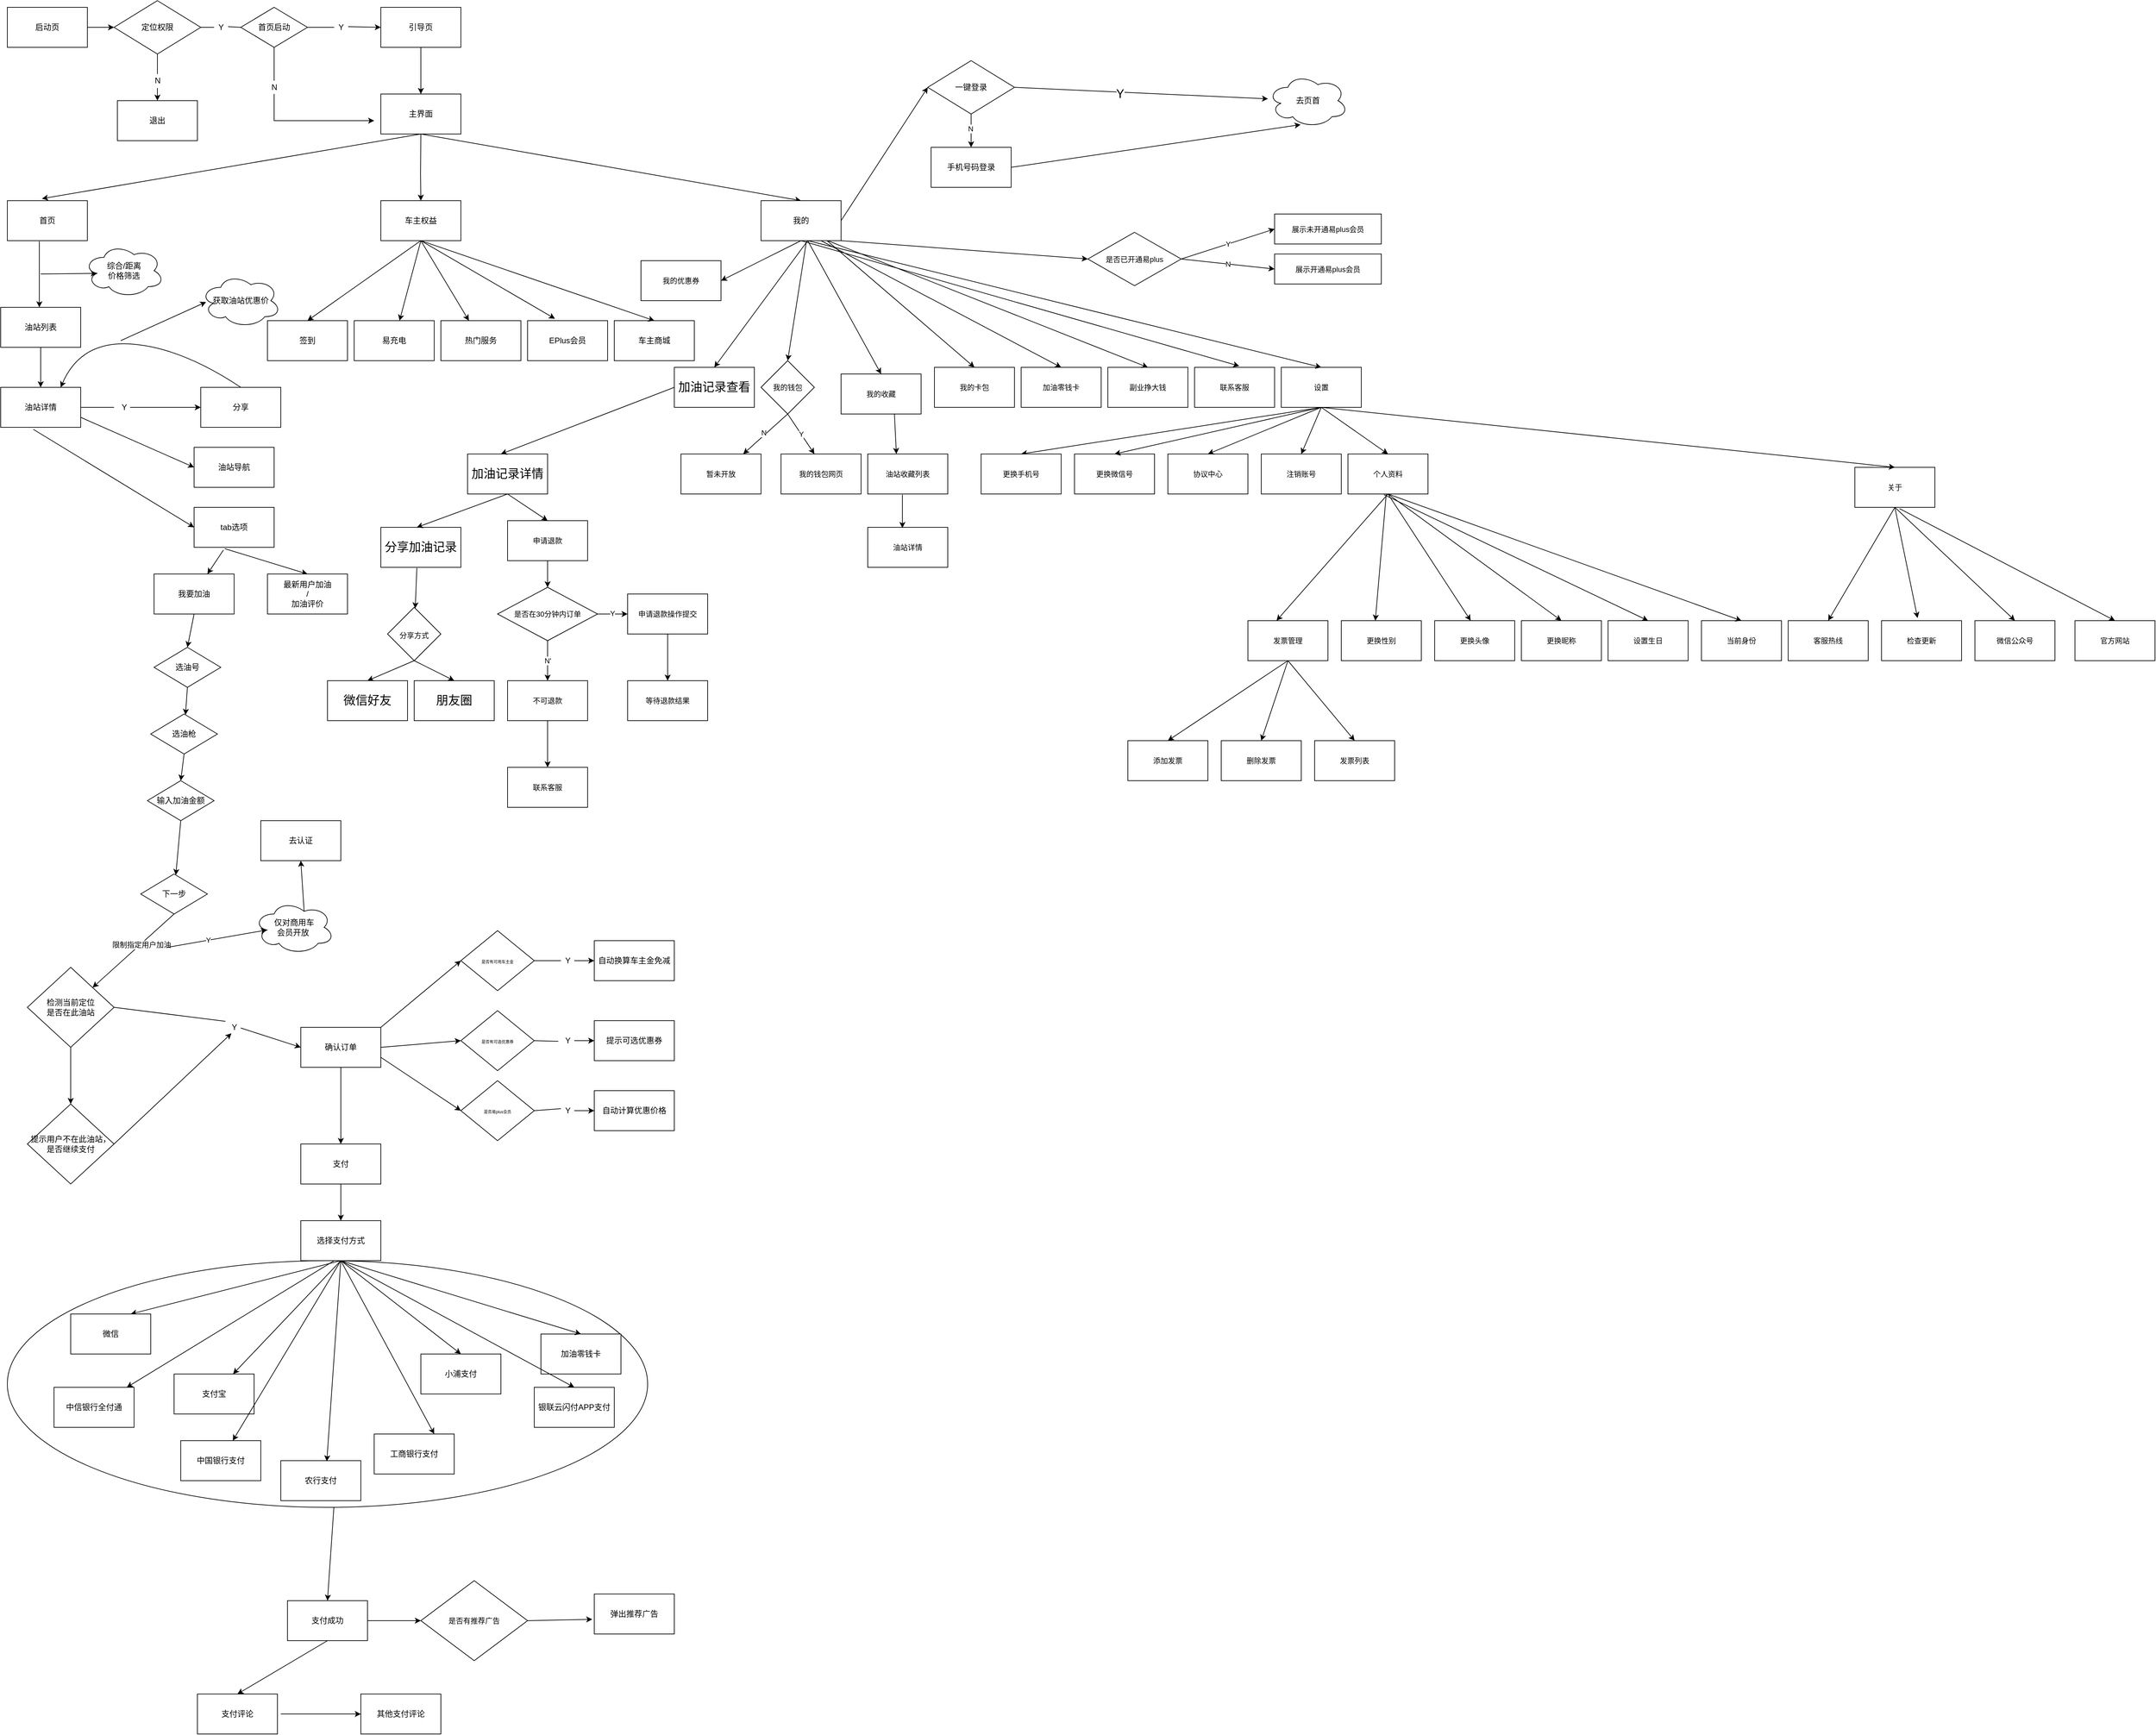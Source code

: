 <mxfile version="16.1.0" type="github">
  <diagram name="Page-1" id="74e2e168-ea6b-b213-b513-2b3c1d86103e">
    <mxGraphModel dx="2526" dy="786" grid="1" gridSize="10" guides="1" tooltips="1" connect="1" arrows="1" fold="1" page="1" pageScale="1" pageWidth="1100" pageHeight="850" background="none" math="0" shadow="0">
      <root>
        <mxCell id="0" />
        <mxCell id="1" parent="0" />
        <mxCell id="fMjQiQRAMIRR55F06jDx-43" value="" style="ellipse;whiteSpace=wrap;html=1;" vertex="1" parent="1">
          <mxGeometry x="-1080" y="1910" width="960" height="370" as="geometry" />
        </mxCell>
        <mxCell id="TzPy7AYL4UuAphbqVqQZ-1" value="&lt;font style=&quot;vertical-align: inherit&quot;&gt;&lt;font style=&quot;vertical-align: inherit&quot;&gt;启动页&lt;/font&gt;&lt;/font&gt;" style="rounded=0;whiteSpace=wrap;html=1;" parent="1" vertex="1">
          <mxGeometry x="-1080" y="30" width="120" height="60" as="geometry" />
        </mxCell>
        <mxCell id="TzPy7AYL4UuAphbqVqQZ-2" value="&lt;font style=&quot;vertical-align: inherit&quot;&gt;&lt;font style=&quot;vertical-align: inherit&quot;&gt;引导页&lt;/font&gt;&lt;/font&gt;" style="rounded=0;whiteSpace=wrap;html=1;" parent="1" vertex="1">
          <mxGeometry x="-520" y="30" width="120" height="60" as="geometry" />
        </mxCell>
        <mxCell id="TzPy7AYL4UuAphbqVqQZ-10" value="定位权限" style="rhombus;whiteSpace=wrap;html=1;" parent="1" vertex="1">
          <mxGeometry x="-920" y="20" width="130" height="80" as="geometry" />
        </mxCell>
        <mxCell id="TzPy7AYL4UuAphbqVqQZ-20" value="" style="endArrow=classic;html=1;rounded=0;exitX=0.5;exitY=1.05;exitDx=0;exitDy=0;exitPerimeter=0;" parent="1" source="TzPy7AYL4UuAphbqVqQZ-49" target="TzPy7AYL4UuAphbqVqQZ-22" edge="1">
          <mxGeometry width="50" height="50" relative="1" as="geometry">
            <mxPoint x="-920" y="170" as="sourcePoint" />
            <mxPoint x="69.5" y="320" as="targetPoint" />
            <Array as="points" />
          </mxGeometry>
        </mxCell>
        <mxCell id="TzPy7AYL4UuAphbqVqQZ-22" value="退出" style="rounded=0;whiteSpace=wrap;html=1;" parent="1" vertex="1">
          <mxGeometry x="-915" y="170" width="120" height="60" as="geometry" />
        </mxCell>
        <mxCell id="TzPy7AYL4UuAphbqVqQZ-29" value="" style="endArrow=classic;html=1;rounded=0;startArrow=none;exitX=1.05;exitY=0.45;exitDx=0;exitDy=0;exitPerimeter=0;entryX=0;entryY=0.5;entryDx=0;entryDy=0;" parent="1" source="TzPy7AYL4UuAphbqVqQZ-27" target="TzPy7AYL4UuAphbqVqQZ-2" edge="1">
          <mxGeometry width="50" height="50" relative="1" as="geometry">
            <mxPoint x="-410" y="60" as="sourcePoint" />
            <mxPoint x="-450" y="59" as="targetPoint" />
          </mxGeometry>
        </mxCell>
        <mxCell id="TzPy7AYL4UuAphbqVqQZ-39" value="" style="endArrow=classic;html=1;rounded=0;entryX=0;entryY=0.5;entryDx=0;entryDy=0;exitX=1;exitY=0.5;exitDx=0;exitDy=0;" parent="1" source="TzPy7AYL4UuAphbqVqQZ-1" target="TzPy7AYL4UuAphbqVqQZ-10" edge="1">
          <mxGeometry width="50" height="50" relative="1" as="geometry">
            <mxPoint x="-970" y="220" as="sourcePoint" />
            <mxPoint x="-920" y="170" as="targetPoint" />
          </mxGeometry>
        </mxCell>
        <mxCell id="TzPy7AYL4UuAphbqVqQZ-27" value="Y" style="text;html=1;align=center;verticalAlign=middle;resizable=0;points=[];autosize=1;strokeColor=none;fillColor=none;" parent="1" vertex="1">
          <mxGeometry x="-590" y="50" width="20" height="20" as="geometry" />
        </mxCell>
        <mxCell id="TzPy7AYL4UuAphbqVqQZ-44" value="Y" style="text;html=1;align=center;verticalAlign=middle;resizable=0;points=[];autosize=1;strokeColor=none;fillColor=none;" parent="1" vertex="1">
          <mxGeometry x="-770" y="50" width="20" height="20" as="geometry" />
        </mxCell>
        <mxCell id="TzPy7AYL4UuAphbqVqQZ-45" value="" style="endArrow=none;html=1;rounded=0;exitX=1;exitY=0.5;exitDx=0;exitDy=0;entryX=0;entryY=0.5;entryDx=0;entryDy=0;entryPerimeter=0;" parent="1" source="TzPy7AYL4UuAphbqVqQZ-10" target="TzPy7AYL4UuAphbqVqQZ-44" edge="1">
          <mxGeometry width="50" height="50" relative="1" as="geometry">
            <mxPoint x="-710" y="210" as="sourcePoint" />
            <mxPoint x="-660" y="160" as="targetPoint" />
          </mxGeometry>
        </mxCell>
        <mxCell id="TzPy7AYL4UuAphbqVqQZ-46" value="" style="endArrow=none;html=1;rounded=0;exitX=1;exitY=0.5;exitDx=0;exitDy=0;" parent="1" source="TzPy7AYL4UuAphbqVqQZ-23" edge="1">
          <mxGeometry width="50" height="50" relative="1" as="geometry">
            <mxPoint x="-550" y="240" as="sourcePoint" />
            <mxPoint x="-590" y="60" as="targetPoint" />
          </mxGeometry>
        </mxCell>
        <mxCell id="TzPy7AYL4UuAphbqVqQZ-23" value="首页启动" style="rhombus;whiteSpace=wrap;html=1;" parent="1" vertex="1">
          <mxGeometry x="-730" y="30" width="100" height="60" as="geometry" />
        </mxCell>
        <mxCell id="TzPy7AYL4UuAphbqVqQZ-47" value="" style="endArrow=none;html=1;rounded=0;startArrow=none;exitX=1.05;exitY=0.45;exitDx=0;exitDy=0;exitPerimeter=0;entryX=0;entryY=0.5;entryDx=0;entryDy=0;" parent="1" source="TzPy7AYL4UuAphbqVqQZ-44" target="TzPy7AYL4UuAphbqVqQZ-23" edge="1">
          <mxGeometry width="50" height="50" relative="1" as="geometry">
            <mxPoint x="-729" y="59" as="sourcePoint" />
            <mxPoint x="-650" y="60" as="targetPoint" />
          </mxGeometry>
        </mxCell>
        <mxCell id="TzPy7AYL4UuAphbqVqQZ-49" value="N" style="text;html=1;align=center;verticalAlign=middle;resizable=0;points=[];autosize=1;strokeColor=none;fillColor=none;" parent="1" vertex="1">
          <mxGeometry x="-865" y="130" width="20" height="20" as="geometry" />
        </mxCell>
        <mxCell id="TzPy7AYL4UuAphbqVqQZ-50" value="" style="endArrow=none;html=1;rounded=0;entryX=0.5;entryY=1;entryDx=0;entryDy=0;" parent="1" target="TzPy7AYL4UuAphbqVqQZ-10" edge="1">
          <mxGeometry width="50" height="50" relative="1" as="geometry">
            <mxPoint x="-855" y="130" as="sourcePoint" />
            <mxPoint x="-690" y="120" as="targetPoint" />
          </mxGeometry>
        </mxCell>
        <mxCell id="TzPy7AYL4UuAphbqVqQZ-52" value="主界面" style="rounded=0;whiteSpace=wrap;html=1;" parent="1" vertex="1">
          <mxGeometry x="-520" y="160" width="120" height="60" as="geometry" />
        </mxCell>
        <mxCell id="TzPy7AYL4UuAphbqVqQZ-53" value="" style="endArrow=classic;html=1;rounded=0;exitX=0.5;exitY=1;exitDx=0;exitDy=0;entryX=0.5;entryY=0;entryDx=0;entryDy=0;" parent="1" source="TzPy7AYL4UuAphbqVqQZ-2" target="TzPy7AYL4UuAphbqVqQZ-52" edge="1">
          <mxGeometry width="50" height="50" relative="1" as="geometry">
            <mxPoint x="-280" y="150" as="sourcePoint" />
            <mxPoint x="-230" y="100" as="targetPoint" />
          </mxGeometry>
        </mxCell>
        <mxCell id="TzPy7AYL4UuAphbqVqQZ-57" value="" style="endArrow=classic;html=1;rounded=0;entryX=0.5;entryY=0;entryDx=0;entryDy=0;exitX=0.5;exitY=1;exitDx=0;exitDy=0;" parent="1" source="TzPy7AYL4UuAphbqVqQZ-52" target="TzPy7AYL4UuAphbqVqQZ-62" edge="1">
          <mxGeometry width="50" height="50" relative="1" as="geometry">
            <mxPoint x="-460" y="240" as="sourcePoint" />
            <mxPoint x="-400" y="320" as="targetPoint" />
          </mxGeometry>
        </mxCell>
        <mxCell id="TzPy7AYL4UuAphbqVqQZ-58" value="" style="endArrow=classic;html=1;rounded=0;entryX=0.5;entryY=0;entryDx=0;entryDy=0;" parent="1" target="TzPy7AYL4UuAphbqVqQZ-61" edge="1">
          <mxGeometry width="50" height="50" relative="1" as="geometry">
            <mxPoint x="-460" y="220" as="sourcePoint" />
            <mxPoint x="-460.5" y="320" as="targetPoint" />
            <Array as="points">
              <mxPoint x="-460.5" y="280" />
            </Array>
          </mxGeometry>
        </mxCell>
        <mxCell id="TzPy7AYL4UuAphbqVqQZ-59" value="" style="endArrow=classic;html=1;rounded=0;exitX=0.5;exitY=1;exitDx=0;exitDy=0;entryX=0.433;entryY=-0.05;entryDx=0;entryDy=0;entryPerimeter=0;" parent="1" source="TzPy7AYL4UuAphbqVqQZ-52" target="TzPy7AYL4UuAphbqVqQZ-60" edge="1">
          <mxGeometry width="50" height="50" relative="1" as="geometry">
            <mxPoint x="-410" y="210" as="sourcePoint" />
            <mxPoint x="-520" y="320" as="targetPoint" />
          </mxGeometry>
        </mxCell>
        <mxCell id="TzPy7AYL4UuAphbqVqQZ-60" value="首页" style="rounded=0;whiteSpace=wrap;html=1;" parent="1" vertex="1">
          <mxGeometry x="-1080" y="320" width="120" height="60" as="geometry" />
        </mxCell>
        <mxCell id="TzPy7AYL4UuAphbqVqQZ-61" value="车主权益" style="rounded=0;whiteSpace=wrap;html=1;" parent="1" vertex="1">
          <mxGeometry x="-520" y="320" width="120" height="60" as="geometry" />
        </mxCell>
        <mxCell id="TzPy7AYL4UuAphbqVqQZ-62" value="我的" style="rounded=0;whiteSpace=wrap;html=1;" parent="1" vertex="1">
          <mxGeometry x="50" y="320" width="120" height="60" as="geometry" />
        </mxCell>
        <mxCell id="TzPy7AYL4UuAphbqVqQZ-64" value="" style="endArrow=classic;html=1;rounded=0;exitX=0.5;exitY=1;exitDx=0;exitDy=0;startArrow=none;" parent="1" source="TzPy7AYL4UuAphbqVqQZ-65" edge="1">
          <mxGeometry width="50" height="50" relative="1" as="geometry">
            <mxPoint x="-650" y="200" as="sourcePoint" />
            <mxPoint x="-530" y="200" as="targetPoint" />
            <Array as="points">
              <mxPoint x="-680" y="200" />
            </Array>
          </mxGeometry>
        </mxCell>
        <mxCell id="TzPy7AYL4UuAphbqVqQZ-65" value="N" style="text;html=1;align=center;verticalAlign=middle;resizable=0;points=[];autosize=1;strokeColor=none;fillColor=none;" parent="1" vertex="1">
          <mxGeometry x="-690" y="140" width="20" height="20" as="geometry" />
        </mxCell>
        <mxCell id="TzPy7AYL4UuAphbqVqQZ-67" value="" style="endArrow=none;html=1;rounded=0;exitX=0.5;exitY=1;exitDx=0;exitDy=0;" parent="1" source="TzPy7AYL4UuAphbqVqQZ-23" edge="1">
          <mxGeometry width="50" height="50" relative="1" as="geometry">
            <mxPoint x="-680" y="90" as="sourcePoint" />
            <mxPoint x="-680" y="140" as="targetPoint" />
            <Array as="points" />
          </mxGeometry>
        </mxCell>
        <mxCell id="MTaYHc9d6E_w-VhPbMXi-15" value="一键登录" style="rhombus;whiteSpace=wrap;html=1;" parent="1" vertex="1">
          <mxGeometry x="300" y="110" width="130" height="80" as="geometry" />
        </mxCell>
        <mxCell id="MTaYHc9d6E_w-VhPbMXi-18" value="" style="endArrow=classic;html=1;rounded=0;exitX=1;exitY=0.5;exitDx=0;exitDy=0;entryX=0;entryY=0.5;entryDx=0;entryDy=0;" parent="1" source="TzPy7AYL4UuAphbqVqQZ-62" target="MTaYHc9d6E_w-VhPbMXi-15" edge="1">
          <mxGeometry width="50" height="50" relative="1" as="geometry">
            <mxPoint x="120" y="450" as="sourcePoint" />
            <mxPoint x="170" y="400" as="targetPoint" />
          </mxGeometry>
        </mxCell>
        <mxCell id="MTaYHc9d6E_w-VhPbMXi-21" value="去页首" style="ellipse;shape=cloud;whiteSpace=wrap;html=1;" parent="1" vertex="1">
          <mxGeometry x="810" y="130" width="120" height="80" as="geometry" />
        </mxCell>
        <mxCell id="MTaYHc9d6E_w-VhPbMXi-23" value="手机号码登录" style="rounded=0;whiteSpace=wrap;html=1;" parent="1" vertex="1">
          <mxGeometry x="305" y="240" width="120" height="60" as="geometry" />
        </mxCell>
        <mxCell id="eYpvQMOPuGCcLAQW_gBX-1" value="" style="endArrow=classic;html=1;rounded=0;exitX=0.4;exitY=1.017;exitDx=0;exitDy=0;exitPerimeter=0;" parent="1" source="TzPy7AYL4UuAphbqVqQZ-60" edge="1">
          <mxGeometry width="50" height="50" relative="1" as="geometry">
            <mxPoint x="-1020" y="460" as="sourcePoint" />
            <mxPoint x="-1032" y="480" as="targetPoint" />
          </mxGeometry>
        </mxCell>
        <mxCell id="eYpvQMOPuGCcLAQW_gBX-2" value="油站列表" style="rounded=0;whiteSpace=wrap;html=1;" parent="1" vertex="1">
          <mxGeometry x="-1090" y="480" width="120" height="60" as="geometry" />
        </mxCell>
        <mxCell id="eYpvQMOPuGCcLAQW_gBX-3" value="" style="endArrow=classic;html=1;rounded=0;entryX=0.16;entryY=0.55;entryDx=0;entryDy=0;entryPerimeter=0;" parent="1" target="eYpvQMOPuGCcLAQW_gBX-4" edge="1">
          <mxGeometry width="50" height="50" relative="1" as="geometry">
            <mxPoint x="-1030" y="430" as="sourcePoint" />
            <mxPoint x="-960" y="430" as="targetPoint" />
          </mxGeometry>
        </mxCell>
        <mxCell id="eYpvQMOPuGCcLAQW_gBX-4" value="综合/距离&lt;br&gt;价格筛选" style="ellipse;shape=cloud;whiteSpace=wrap;html=1;" parent="1" vertex="1">
          <mxGeometry x="-965" y="385" width="120" height="80" as="geometry" />
        </mxCell>
        <mxCell id="eYpvQMOPuGCcLAQW_gBX-5" value="油站详情" style="rounded=0;whiteSpace=wrap;html=1;" parent="1" vertex="1">
          <mxGeometry x="-1090" y="600" width="120" height="60" as="geometry" />
        </mxCell>
        <mxCell id="eYpvQMOPuGCcLAQW_gBX-6" value="" style="endArrow=classic;html=1;rounded=0;exitX=0.5;exitY=1;exitDx=0;exitDy=0;" parent="1" source="eYpvQMOPuGCcLAQW_gBX-2" target="eYpvQMOPuGCcLAQW_gBX-5" edge="1">
          <mxGeometry width="50" height="50" relative="1" as="geometry">
            <mxPoint x="-820" y="580" as="sourcePoint" />
            <mxPoint x="-770" y="530" as="targetPoint" />
          </mxGeometry>
        </mxCell>
        <mxCell id="eYpvQMOPuGCcLAQW_gBX-8" value="分享" style="rounded=0;whiteSpace=wrap;html=1;" parent="1" vertex="1">
          <mxGeometry x="-790" y="600" width="120" height="60" as="geometry" />
        </mxCell>
        <mxCell id="eYpvQMOPuGCcLAQW_gBX-9" value="" style="endArrow=classic;html=1;rounded=0;exitX=0.95;exitY=0.5;exitDx=0;exitDy=0;exitPerimeter=0;entryX=0;entryY=0.5;entryDx=0;entryDy=0;" parent="1" source="eYpvQMOPuGCcLAQW_gBX-10" target="eYpvQMOPuGCcLAQW_gBX-8" edge="1">
          <mxGeometry width="50" height="50" relative="1" as="geometry">
            <mxPoint x="-715" y="630" as="sourcePoint" />
            <mxPoint x="-870" y="630" as="targetPoint" />
            <Array as="points" />
          </mxGeometry>
        </mxCell>
        <mxCell id="eYpvQMOPuGCcLAQW_gBX-10" value="Y" style="text;html=1;align=center;verticalAlign=middle;resizable=0;points=[];autosize=1;strokeColor=none;fillColor=none;" parent="1" vertex="1">
          <mxGeometry x="-915" y="620" width="20" height="20" as="geometry" />
        </mxCell>
        <mxCell id="eYpvQMOPuGCcLAQW_gBX-11" value="" style="endArrow=none;html=1;rounded=0;entryX=1;entryY=0.5;entryDx=0;entryDy=0;exitX=-0.25;exitY=0.5;exitDx=0;exitDy=0;exitPerimeter=0;" parent="1" source="eYpvQMOPuGCcLAQW_gBX-10" target="eYpvQMOPuGCcLAQW_gBX-5" edge="1">
          <mxGeometry width="50" height="50" relative="1" as="geometry">
            <mxPoint x="-930" y="630" as="sourcePoint" />
            <mxPoint x="-650" y="520" as="targetPoint" />
          </mxGeometry>
        </mxCell>
        <mxCell id="eYpvQMOPuGCcLAQW_gBX-12" value="" style="curved=1;endArrow=classic;html=1;rounded=0;exitX=0.5;exitY=0;exitDx=0;exitDy=0;entryX=0.75;entryY=0;entryDx=0;entryDy=0;" parent="1" source="eYpvQMOPuGCcLAQW_gBX-8" target="eYpvQMOPuGCcLAQW_gBX-5" edge="1">
          <mxGeometry width="50" height="50" relative="1" as="geometry">
            <mxPoint x="-480" y="630" as="sourcePoint" />
            <mxPoint x="-980" y="580" as="targetPoint" />
            <Array as="points">
              <mxPoint x="-820" y="540" />
              <mxPoint x="-970" y="530" />
            </Array>
          </mxGeometry>
        </mxCell>
        <mxCell id="eYpvQMOPuGCcLAQW_gBX-14" value="获取油站优惠价" style="ellipse;shape=cloud;whiteSpace=wrap;html=1;" parent="1" vertex="1">
          <mxGeometry x="-790" y="430" width="120" height="80" as="geometry" />
        </mxCell>
        <mxCell id="eYpvQMOPuGCcLAQW_gBX-15" value="" style="endArrow=classic;html=1;rounded=0;entryX=0.067;entryY=0.525;entryDx=0;entryDy=0;entryPerimeter=0;" parent="1" target="eYpvQMOPuGCcLAQW_gBX-14" edge="1">
          <mxGeometry width="50" height="50" relative="1" as="geometry">
            <mxPoint x="-910" y="530" as="sourcePoint" />
            <mxPoint x="-770" y="530" as="targetPoint" />
          </mxGeometry>
        </mxCell>
        <mxCell id="eYpvQMOPuGCcLAQW_gBX-17" value="油站导航" style="rounded=0;whiteSpace=wrap;html=1;" parent="1" vertex="1">
          <mxGeometry x="-800" y="690" width="120" height="60" as="geometry" />
        </mxCell>
        <mxCell id="eYpvQMOPuGCcLAQW_gBX-18" value="" style="endArrow=classic;html=1;rounded=0;exitX=1;exitY=0.75;exitDx=0;exitDy=0;entryX=0;entryY=0.5;entryDx=0;entryDy=0;" parent="1" source="eYpvQMOPuGCcLAQW_gBX-5" target="eYpvQMOPuGCcLAQW_gBX-17" edge="1">
          <mxGeometry width="50" height="50" relative="1" as="geometry">
            <mxPoint x="-480" y="630" as="sourcePoint" />
            <mxPoint x="-430" y="580" as="targetPoint" />
          </mxGeometry>
        </mxCell>
        <mxCell id="eYpvQMOPuGCcLAQW_gBX-19" value="" style="endArrow=classic;html=1;rounded=0;exitX=0.408;exitY=1.05;exitDx=0;exitDy=0;exitPerimeter=0;entryX=0;entryY=0.5;entryDx=0;entryDy=0;" parent="1" source="eYpvQMOPuGCcLAQW_gBX-5" target="eYpvQMOPuGCcLAQW_gBX-21" edge="1">
          <mxGeometry width="50" height="50" relative="1" as="geometry">
            <mxPoint x="-910" y="770" as="sourcePoint" />
            <mxPoint x="-1040" y="750" as="targetPoint" />
          </mxGeometry>
        </mxCell>
        <mxCell id="eYpvQMOPuGCcLAQW_gBX-21" value="tab选项" style="rounded=0;whiteSpace=wrap;html=1;" parent="1" vertex="1">
          <mxGeometry x="-800" y="780" width="120" height="60" as="geometry" />
        </mxCell>
        <mxCell id="eYpvQMOPuGCcLAQW_gBX-22" value="" style="endArrow=classic;html=1;rounded=0;exitX=0.383;exitY=1.033;exitDx=0;exitDy=0;exitPerimeter=0;entryX=0.5;entryY=0;entryDx=0;entryDy=0;" parent="1" source="eYpvQMOPuGCcLAQW_gBX-21" target="eYpvQMOPuGCcLAQW_gBX-23" edge="1">
          <mxGeometry width="50" height="50" relative="1" as="geometry">
            <mxPoint x="-1031.04" y="673" as="sourcePoint" />
            <mxPoint x="-870" y="940" as="targetPoint" />
          </mxGeometry>
        </mxCell>
        <mxCell id="eYpvQMOPuGCcLAQW_gBX-23" value="最新用户加油&lt;br&gt;/&lt;br&gt;加油评价" style="rounded=0;whiteSpace=wrap;html=1;" parent="1" vertex="1">
          <mxGeometry x="-690" y="880" width="120" height="60" as="geometry" />
        </mxCell>
        <mxCell id="eYpvQMOPuGCcLAQW_gBX-24" value="我要加油" style="rounded=0;whiteSpace=wrap;html=1;" parent="1" vertex="1">
          <mxGeometry x="-860" y="880" width="120" height="60" as="geometry" />
        </mxCell>
        <mxCell id="eYpvQMOPuGCcLAQW_gBX-25" value="" style="endArrow=classic;html=1;rounded=0;exitX=0.367;exitY=1.067;exitDx=0;exitDy=0;exitPerimeter=0;" parent="1" source="eYpvQMOPuGCcLAQW_gBX-21" target="eYpvQMOPuGCcLAQW_gBX-24" edge="1">
          <mxGeometry width="50" height="50" relative="1" as="geometry">
            <mxPoint x="-980" y="880" as="sourcePoint" />
            <mxPoint x="-930" y="830" as="targetPoint" />
          </mxGeometry>
        </mxCell>
        <mxCell id="eYpvQMOPuGCcLAQW_gBX-27" value="选油号" style="rhombus;whiteSpace=wrap;html=1;" parent="1" vertex="1">
          <mxGeometry x="-860" y="990" width="100" height="60" as="geometry" />
        </mxCell>
        <mxCell id="eYpvQMOPuGCcLAQW_gBX-28" value="" style="endArrow=classic;html=1;rounded=0;exitX=0.5;exitY=1;exitDx=0;exitDy=0;entryX=0.5;entryY=0;entryDx=0;entryDy=0;" parent="1" source="eYpvQMOPuGCcLAQW_gBX-24" target="eYpvQMOPuGCcLAQW_gBX-27" edge="1">
          <mxGeometry width="50" height="50" relative="1" as="geometry">
            <mxPoint x="-1000" y="1050" as="sourcePoint" />
            <mxPoint x="-950" y="1000" as="targetPoint" />
          </mxGeometry>
        </mxCell>
        <mxCell id="eYpvQMOPuGCcLAQW_gBX-29" value="选油枪" style="rhombus;whiteSpace=wrap;html=1;" parent="1" vertex="1">
          <mxGeometry x="-865" y="1090" width="100" height="60" as="geometry" />
        </mxCell>
        <mxCell id="eYpvQMOPuGCcLAQW_gBX-30" value="" style="endArrow=classic;html=1;rounded=0;exitX=0.5;exitY=1;exitDx=0;exitDy=0;" parent="1" source="eYpvQMOPuGCcLAQW_gBX-27" target="eYpvQMOPuGCcLAQW_gBX-29" edge="1">
          <mxGeometry width="50" height="50" relative="1" as="geometry">
            <mxPoint x="-790" y="950" as="sourcePoint" />
            <mxPoint x="-805" y="1030" as="targetPoint" />
          </mxGeometry>
        </mxCell>
        <mxCell id="eYpvQMOPuGCcLAQW_gBX-31" value="输入加油金额" style="rhombus;whiteSpace=wrap;html=1;" parent="1" vertex="1">
          <mxGeometry x="-870" y="1190" width="100" height="60" as="geometry" />
        </mxCell>
        <mxCell id="eYpvQMOPuGCcLAQW_gBX-32" value="" style="endArrow=classic;html=1;rounded=0;exitX=0.5;exitY=1;exitDx=0;exitDy=0;entryX=0.5;entryY=0;entryDx=0;entryDy=0;" parent="1" source="eYpvQMOPuGCcLAQW_gBX-29" target="eYpvQMOPuGCcLAQW_gBX-31" edge="1">
          <mxGeometry width="50" height="50" relative="1" as="geometry">
            <mxPoint x="-800" y="1060" as="sourcePoint" />
            <mxPoint x="-802.945" y="1101.233" as="targetPoint" />
          </mxGeometry>
        </mxCell>
        <mxCell id="eYpvQMOPuGCcLAQW_gBX-34" value="下一步" style="rhombus;whiteSpace=wrap;html=1;" parent="1" vertex="1">
          <mxGeometry x="-880" y="1330" width="100" height="60" as="geometry" />
        </mxCell>
        <mxCell id="eYpvQMOPuGCcLAQW_gBX-35" value="" style="endArrow=classic;html=1;rounded=0;exitX=0.5;exitY=1;exitDx=0;exitDy=0;" parent="1" source="eYpvQMOPuGCcLAQW_gBX-31" target="eYpvQMOPuGCcLAQW_gBX-34" edge="1">
          <mxGeometry width="50" height="50" relative="1" as="geometry">
            <mxPoint x="-760" y="1330" as="sourcePoint" />
            <mxPoint x="-710" y="1280" as="targetPoint" />
          </mxGeometry>
        </mxCell>
        <mxCell id="eYpvQMOPuGCcLAQW_gBX-39" value="" style="endArrow=classic;html=1;rounded=0;exitX=1;exitY=0.55;exitDx=0;exitDy=0;exitPerimeter=0;entryX=0;entryY=0.5;entryDx=0;entryDy=0;" parent="1" source="eYpvQMOPuGCcLAQW_gBX-40" target="eYpvQMOPuGCcLAQW_gBX-54" edge="1">
          <mxGeometry width="50" height="50" relative="1" as="geometry">
            <mxPoint x="-670" y="1470" as="sourcePoint" />
            <mxPoint x="-650" y="1521" as="targetPoint" />
            <Array as="points" />
          </mxGeometry>
        </mxCell>
        <mxCell id="eYpvQMOPuGCcLAQW_gBX-40" value="Y" style="text;html=1;align=center;verticalAlign=middle;resizable=0;points=[];autosize=1;strokeColor=none;fillColor=none;" parent="1" vertex="1">
          <mxGeometry x="-750" y="1550" width="20" height="20" as="geometry" />
        </mxCell>
        <mxCell id="eYpvQMOPuGCcLAQW_gBX-41" value="" style="endArrow=none;html=1;rounded=0;exitX=-0.15;exitY=0.05;exitDx=0;exitDy=0;exitPerimeter=0;entryX=1;entryY=0.5;entryDx=0;entryDy=0;" parent="1" source="eYpvQMOPuGCcLAQW_gBX-40" target="eYpvQMOPuGCcLAQW_gBX-42" edge="1">
          <mxGeometry width="50" height="50" relative="1" as="geometry">
            <mxPoint x="-545" y="1130" as="sourcePoint" />
            <mxPoint x="-730" y="1410" as="targetPoint" />
          </mxGeometry>
        </mxCell>
        <mxCell id="eYpvQMOPuGCcLAQW_gBX-42" value="检测当前定位&lt;br&gt;是否在此油站" style="rhombus;whiteSpace=wrap;html=1;" parent="1" vertex="1">
          <mxGeometry x="-1050" y="1470" width="130" height="120" as="geometry" />
        </mxCell>
        <mxCell id="eYpvQMOPuGCcLAQW_gBX-43" value="" style="endArrow=classic;html=1;rounded=0;exitX=0.5;exitY=1;exitDx=0;exitDy=0;" parent="1" source="eYpvQMOPuGCcLAQW_gBX-34" target="eYpvQMOPuGCcLAQW_gBX-42" edge="1">
          <mxGeometry width="50" height="50" relative="1" as="geometry">
            <mxPoint x="-810" y="1260" as="sourcePoint" />
            <mxPoint x="-817.414" y="1341.552" as="targetPoint" />
          </mxGeometry>
        </mxCell>
        <mxCell id="fMjQiQRAMIRR55F06jDx-3" value="限制指定用户加油" style="edgeLabel;html=1;align=center;verticalAlign=middle;resizable=0;points=[];" vertex="1" connectable="0" parent="eYpvQMOPuGCcLAQW_gBX-43">
          <mxGeometry x="-0.183" y="1" relative="1" as="geometry">
            <mxPoint as="offset" />
          </mxGeometry>
        </mxCell>
        <mxCell id="eYpvQMOPuGCcLAQW_gBX-45" value="" style="endArrow=classic;html=1;rounded=0;exitX=0.5;exitY=1;exitDx=0;exitDy=0;entryX=0.5;entryY=0;entryDx=0;entryDy=0;" parent="1" source="eYpvQMOPuGCcLAQW_gBX-42" target="eYpvQMOPuGCcLAQW_gBX-76" edge="1">
          <mxGeometry width="50" height="50" relative="1" as="geometry">
            <mxPoint x="-720" y="1630" as="sourcePoint" />
            <mxPoint x="-1026.25" y="1810" as="targetPoint" />
          </mxGeometry>
        </mxCell>
        <mxCell id="eYpvQMOPuGCcLAQW_gBX-54" value="确认订单" style="rounded=0;whiteSpace=wrap;html=1;" parent="1" vertex="1">
          <mxGeometry x="-640" y="1560" width="120" height="60" as="geometry" />
        </mxCell>
        <mxCell id="eYpvQMOPuGCcLAQW_gBX-57" value="自动换算车主金免减" style="rounded=0;whiteSpace=wrap;html=1;" parent="1" vertex="1">
          <mxGeometry x="-200" y="1430" width="120" height="60" as="geometry" />
        </mxCell>
        <mxCell id="eYpvQMOPuGCcLAQW_gBX-59" value="" style="endArrow=classic;html=1;rounded=0;entryX=0;entryY=0.5;entryDx=0;entryDy=0;" parent="1" source="eYpvQMOPuGCcLAQW_gBX-60" target="eYpvQMOPuGCcLAQW_gBX-57" edge="1">
          <mxGeometry width="50" height="50" relative="1" as="geometry">
            <mxPoint x="-320" y="1490" as="sourcePoint" />
            <mxPoint x="-330" y="1580" as="targetPoint" />
            <Array as="points" />
          </mxGeometry>
        </mxCell>
        <mxCell id="eYpvQMOPuGCcLAQW_gBX-60" value="Y" style="text;html=1;align=center;verticalAlign=middle;resizable=0;points=[];autosize=1;strokeColor=none;fillColor=none;" parent="1" vertex="1">
          <mxGeometry x="-250" y="1450" width="20" height="20" as="geometry" />
        </mxCell>
        <mxCell id="eYpvQMOPuGCcLAQW_gBX-61" value="" style="endArrow=none;html=1;rounded=0;entryX=1;entryY=0.5;entryDx=0;entryDy=0;exitX=0;exitY=0.5;exitDx=0;exitDy=0;exitPerimeter=0;" parent="1" source="eYpvQMOPuGCcLAQW_gBX-60" target="eYpvQMOPuGCcLAQW_gBX-62" edge="1">
          <mxGeometry width="50" height="50" relative="1" as="geometry">
            <mxPoint x="-320" y="1515" as="sourcePoint" />
            <mxPoint x="-520" y="1580" as="targetPoint" />
          </mxGeometry>
        </mxCell>
        <mxCell id="eYpvQMOPuGCcLAQW_gBX-62" value="&lt;font style=&quot;font-size: 6px&quot;&gt;是否有可用车主金&lt;/font&gt;" style="rhombus;whiteSpace=wrap;html=1;" parent="1" vertex="1">
          <mxGeometry x="-400" y="1415" width="110" height="90" as="geometry" />
        </mxCell>
        <mxCell id="eYpvQMOPuGCcLAQW_gBX-63" value="" style="endArrow=classic;html=1;rounded=0;exitX=1;exitY=0;exitDx=0;exitDy=0;entryX=0;entryY=0.5;entryDx=0;entryDy=0;" parent="1" source="eYpvQMOPuGCcLAQW_gBX-54" target="eYpvQMOPuGCcLAQW_gBX-62" edge="1">
          <mxGeometry width="50" height="50" relative="1" as="geometry">
            <mxPoint x="-650" y="1520" as="sourcePoint" />
            <mxPoint x="-600" y="1470" as="targetPoint" />
          </mxGeometry>
        </mxCell>
        <mxCell id="eYpvQMOPuGCcLAQW_gBX-64" value="" style="endArrow=classic;html=1;rounded=0;fontFamily=Helvetica;fontSize=8;exitX=1;exitY=0.5;exitDx=0;exitDy=0;entryX=0;entryY=0.5;entryDx=0;entryDy=0;" parent="1" source="eYpvQMOPuGCcLAQW_gBX-54" target="eYpvQMOPuGCcLAQW_gBX-65" edge="1">
          <mxGeometry width="50" height="50" relative="1" as="geometry">
            <mxPoint x="-320" y="1650" as="sourcePoint" />
            <mxPoint x="-450" y="1590" as="targetPoint" />
          </mxGeometry>
        </mxCell>
        <mxCell id="eYpvQMOPuGCcLAQW_gBX-65" value="&lt;span style=&quot;font-size: 6px&quot;&gt;是否有可选优惠券&lt;/span&gt;" style="rhombus;whiteSpace=wrap;html=1;" parent="1" vertex="1">
          <mxGeometry x="-400" y="1535" width="110" height="90" as="geometry" />
        </mxCell>
        <mxCell id="eYpvQMOPuGCcLAQW_gBX-66" value="" style="endArrow=classic;html=1;rounded=0;entryX=0;entryY=0.5;entryDx=0;entryDy=0;" parent="1" source="eYpvQMOPuGCcLAQW_gBX-67" target="eYpvQMOPuGCcLAQW_gBX-69" edge="1">
          <mxGeometry width="50" height="50" relative="1" as="geometry">
            <mxPoint x="-210" y="1589.5" as="sourcePoint" />
            <mxPoint x="-130" y="1589.5" as="targetPoint" />
            <Array as="points" />
          </mxGeometry>
        </mxCell>
        <mxCell id="eYpvQMOPuGCcLAQW_gBX-67" value="Y" style="text;html=1;align=center;verticalAlign=middle;resizable=0;points=[];autosize=1;strokeColor=none;fillColor=none;" parent="1" vertex="1">
          <mxGeometry x="-250" y="1570" width="20" height="20" as="geometry" />
        </mxCell>
        <mxCell id="eYpvQMOPuGCcLAQW_gBX-68" value="" style="endArrow=none;html=1;rounded=0;entryX=1;entryY=0.5;entryDx=0;entryDy=0;exitX=-0.2;exitY=0.55;exitDx=0;exitDy=0;exitPerimeter=0;" parent="1" source="eYpvQMOPuGCcLAQW_gBX-67" target="eYpvQMOPuGCcLAQW_gBX-65" edge="1">
          <mxGeometry width="50" height="50" relative="1" as="geometry">
            <mxPoint x="-290" y="1590" as="sourcePoint" />
            <mxPoint x="-310" y="1560" as="targetPoint" />
          </mxGeometry>
        </mxCell>
        <mxCell id="eYpvQMOPuGCcLAQW_gBX-69" value="提示可选优惠券" style="rounded=0;whiteSpace=wrap;html=1;" parent="1" vertex="1">
          <mxGeometry x="-200" y="1550" width="120" height="60" as="geometry" />
        </mxCell>
        <mxCell id="eYpvQMOPuGCcLAQW_gBX-70" value="&lt;span style=&quot;font-size: 6px&quot;&gt;是否易plus会员&lt;/span&gt;" style="rhombus;whiteSpace=wrap;html=1;" parent="1" vertex="1">
          <mxGeometry x="-400" y="1640" width="110" height="90" as="geometry" />
        </mxCell>
        <mxCell id="eYpvQMOPuGCcLAQW_gBX-71" value="" style="endArrow=classic;html=1;rounded=0;fontFamily=Helvetica;fontSize=8;exitX=1;exitY=0.75;exitDx=0;exitDy=0;entryX=0;entryY=0.5;entryDx=0;entryDy=0;" parent="1" source="eYpvQMOPuGCcLAQW_gBX-54" target="eYpvQMOPuGCcLAQW_gBX-70" edge="1">
          <mxGeometry width="50" height="50" relative="1" as="geometry">
            <mxPoint x="-470" y="1630" as="sourcePoint" />
            <mxPoint x="-400" y="1630" as="targetPoint" />
          </mxGeometry>
        </mxCell>
        <mxCell id="eYpvQMOPuGCcLAQW_gBX-72" value="自动计算优惠价格" style="rounded=0;whiteSpace=wrap;html=1;" parent="1" vertex="1">
          <mxGeometry x="-200" y="1655" width="120" height="60" as="geometry" />
        </mxCell>
        <mxCell id="eYpvQMOPuGCcLAQW_gBX-73" value="" style="endArrow=classic;html=1;rounded=0;entryX=0;entryY=0.5;entryDx=0;entryDy=0;" parent="1" source="eYpvQMOPuGCcLAQW_gBX-74" target="eYpvQMOPuGCcLAQW_gBX-72" edge="1">
          <mxGeometry width="50" height="50" relative="1" as="geometry">
            <mxPoint x="-390" y="1840" as="sourcePoint" />
            <mxPoint x="-260" y="1810" as="targetPoint" />
            <Array as="points" />
          </mxGeometry>
        </mxCell>
        <mxCell id="eYpvQMOPuGCcLAQW_gBX-74" value="Y" style="text;html=1;align=center;verticalAlign=middle;resizable=0;points=[];autosize=1;strokeColor=none;fillColor=none;" parent="1" vertex="1">
          <mxGeometry x="-250" y="1675" width="20" height="20" as="geometry" />
        </mxCell>
        <mxCell id="eYpvQMOPuGCcLAQW_gBX-75" value="" style="endArrow=none;html=1;rounded=0;entryX=1;entryY=0.5;entryDx=0;entryDy=0;exitX=0;exitY=0.35;exitDx=0;exitDy=0;exitPerimeter=0;" parent="1" source="eYpvQMOPuGCcLAQW_gBX-74" target="eYpvQMOPuGCcLAQW_gBX-70" edge="1">
          <mxGeometry width="50" height="50" relative="1" as="geometry">
            <mxPoint x="-390" y="1865" as="sourcePoint" />
            <mxPoint x="-360" y="1810" as="targetPoint" />
          </mxGeometry>
        </mxCell>
        <mxCell id="eYpvQMOPuGCcLAQW_gBX-76" value="提示用户不在此油站，是否继续支付" style="rhombus;whiteSpace=wrap;html=1;" parent="1" vertex="1">
          <mxGeometry x="-1050" y="1675" width="130" height="120" as="geometry" />
        </mxCell>
        <mxCell id="eYpvQMOPuGCcLAQW_gBX-77" value="" style="endArrow=classic;html=1;rounded=0;fontFamily=Helvetica;fontSize=8;exitX=1;exitY=0.5;exitDx=0;exitDy=0;entryX=0.3;entryY=0.95;entryDx=0;entryDy=0;entryPerimeter=0;" parent="1" source="eYpvQMOPuGCcLAQW_gBX-76" target="eYpvQMOPuGCcLAQW_gBX-40" edge="1">
          <mxGeometry width="50" height="50" relative="1" as="geometry">
            <mxPoint x="-710" y="1800" as="sourcePoint" />
            <mxPoint x="-660" y="1750" as="targetPoint" />
          </mxGeometry>
        </mxCell>
        <mxCell id="fMjQiQRAMIRR55F06jDx-12" value="" style="endArrow=classic;html=1;rounded=0;entryX=0.16;entryY=0.55;entryDx=0;entryDy=0;entryPerimeter=0;" edge="1" parent="1" target="fMjQiQRAMIRR55F06jDx-15">
          <mxGeometry width="50" height="50" relative="1" as="geometry">
            <mxPoint x="-840" y="1440" as="sourcePoint" />
            <mxPoint x="-710" y="1420" as="targetPoint" />
          </mxGeometry>
        </mxCell>
        <mxCell id="fMjQiQRAMIRR55F06jDx-13" value="Y" style="edgeLabel;html=1;align=center;verticalAlign=middle;resizable=0;points=[];" vertex="1" connectable="0" parent="fMjQiQRAMIRR55F06jDx-12">
          <mxGeometry x="-0.183" y="1" relative="1" as="geometry">
            <mxPoint as="offset" />
          </mxGeometry>
        </mxCell>
        <mxCell id="fMjQiQRAMIRR55F06jDx-15" value="仅对商用车&lt;br&gt;会员开放&amp;nbsp;" style="ellipse;shape=cloud;whiteSpace=wrap;html=1;" vertex="1" parent="1">
          <mxGeometry x="-710" y="1370" width="120" height="80" as="geometry" />
        </mxCell>
        <mxCell id="fMjQiQRAMIRR55F06jDx-17" value="" style="endArrow=classic;html=1;rounded=0;exitX=0.625;exitY=0.2;exitDx=0;exitDy=0;exitPerimeter=0;entryX=0.5;entryY=1;entryDx=0;entryDy=0;" edge="1" parent="1" source="fMjQiQRAMIRR55F06jDx-15" target="fMjQiQRAMIRR55F06jDx-18">
          <mxGeometry width="50" height="50" relative="1" as="geometry">
            <mxPoint x="-550" y="1420" as="sourcePoint" />
            <mxPoint x="-500" y="1370" as="targetPoint" />
          </mxGeometry>
        </mxCell>
        <mxCell id="fMjQiQRAMIRR55F06jDx-18" value="去认证" style="rounded=0;whiteSpace=wrap;html=1;" vertex="1" parent="1">
          <mxGeometry x="-700" y="1250" width="120" height="60" as="geometry" />
        </mxCell>
        <mxCell id="fMjQiQRAMIRR55F06jDx-19" value="" style="endArrow=classic;html=1;rounded=0;exitX=0.5;exitY=1;exitDx=0;exitDy=0;entryX=0.5;entryY=0;entryDx=0;entryDy=0;" edge="1" parent="1" source="eYpvQMOPuGCcLAQW_gBX-54" target="fMjQiQRAMIRR55F06jDx-20">
          <mxGeometry width="50" height="50" relative="1" as="geometry">
            <mxPoint x="-540" y="1830" as="sourcePoint" />
            <mxPoint x="-580" y="1730" as="targetPoint" />
          </mxGeometry>
        </mxCell>
        <mxCell id="fMjQiQRAMIRR55F06jDx-20" value="支付" style="rounded=0;whiteSpace=wrap;html=1;" vertex="1" parent="1">
          <mxGeometry x="-640" y="1735" width="120" height="60" as="geometry" />
        </mxCell>
        <mxCell id="fMjQiQRAMIRR55F06jDx-22" value="选择支付方式" style="rounded=0;whiteSpace=wrap;html=1;" vertex="1" parent="1">
          <mxGeometry x="-640" y="1850" width="120" height="60" as="geometry" />
        </mxCell>
        <mxCell id="fMjQiQRAMIRR55F06jDx-23" value="" style="endArrow=classic;html=1;rounded=0;exitX=0.5;exitY=1;exitDx=0;exitDy=0;entryX=0.5;entryY=0;entryDx=0;entryDy=0;" edge="1" parent="1" source="fMjQiQRAMIRR55F06jDx-20" target="fMjQiQRAMIRR55F06jDx-22">
          <mxGeometry width="50" height="50" relative="1" as="geometry">
            <mxPoint x="-580" y="1870" as="sourcePoint" />
            <mxPoint x="-530" y="1820" as="targetPoint" />
          </mxGeometry>
        </mxCell>
        <mxCell id="fMjQiQRAMIRR55F06jDx-24" value="" style="endArrow=classic;html=1;rounded=0;exitX=0.5;exitY=1;exitDx=0;exitDy=0;entryX=0.75;entryY=0;entryDx=0;entryDy=0;" edge="1" parent="1" source="fMjQiQRAMIRR55F06jDx-22" target="fMjQiQRAMIRR55F06jDx-25">
          <mxGeometry width="50" height="50" relative="1" as="geometry">
            <mxPoint x="-540" y="2000" as="sourcePoint" />
            <mxPoint x="-680" y="2010" as="targetPoint" />
          </mxGeometry>
        </mxCell>
        <mxCell id="fMjQiQRAMIRR55F06jDx-25" value="微信" style="rounded=0;whiteSpace=wrap;html=1;" vertex="1" parent="1">
          <mxGeometry x="-985" y="1990" width="120" height="60" as="geometry" />
        </mxCell>
        <mxCell id="fMjQiQRAMIRR55F06jDx-26" value="支付宝" style="rounded=0;whiteSpace=wrap;html=1;" vertex="1" parent="1">
          <mxGeometry x="-830" y="2080" width="120" height="60" as="geometry" />
        </mxCell>
        <mxCell id="fMjQiQRAMIRR55F06jDx-27" value="中信银行全付通" style="rounded=0;whiteSpace=wrap;html=1;" vertex="1" parent="1">
          <mxGeometry x="-1010" y="2100" width="120" height="60" as="geometry" />
        </mxCell>
        <mxCell id="fMjQiQRAMIRR55F06jDx-28" value="农行支付" style="rounded=0;whiteSpace=wrap;html=1;" vertex="1" parent="1">
          <mxGeometry x="-670" y="2210" width="120" height="60" as="geometry" />
        </mxCell>
        <mxCell id="fMjQiQRAMIRR55F06jDx-29" value="中国银行支付" style="rounded=0;whiteSpace=wrap;html=1;" vertex="1" parent="1">
          <mxGeometry x="-820" y="2180" width="120" height="60" as="geometry" />
        </mxCell>
        <mxCell id="fMjQiQRAMIRR55F06jDx-30" value="小浦支付" style="rounded=0;whiteSpace=wrap;html=1;" vertex="1" parent="1">
          <mxGeometry x="-460" y="2050" width="120" height="60" as="geometry" />
        </mxCell>
        <mxCell id="fMjQiQRAMIRR55F06jDx-31" value="加油零钱卡" style="rounded=0;whiteSpace=wrap;html=1;" vertex="1" parent="1">
          <mxGeometry x="-280" y="2020" width="120" height="60" as="geometry" />
        </mxCell>
        <mxCell id="fMjQiQRAMIRR55F06jDx-32" value="工商银行支付" style="rounded=0;whiteSpace=wrap;html=1;" vertex="1" parent="1">
          <mxGeometry x="-530" y="2170" width="120" height="60" as="geometry" />
        </mxCell>
        <mxCell id="fMjQiQRAMIRR55F06jDx-33" value="银联云闪付APP支付" style="rounded=0;whiteSpace=wrap;html=1;" vertex="1" parent="1">
          <mxGeometry x="-290" y="2100" width="120" height="60" as="geometry" />
        </mxCell>
        <mxCell id="fMjQiQRAMIRR55F06jDx-34" value="" style="endArrow=classic;html=1;rounded=0;exitX=0.5;exitY=1;exitDx=0;exitDy=0;" edge="1" parent="1" source="fMjQiQRAMIRR55F06jDx-22" target="fMjQiQRAMIRR55F06jDx-26">
          <mxGeometry width="50" height="50" relative="1" as="geometry">
            <mxPoint x="-1040" y="1920" as="sourcePoint" />
            <mxPoint x="-990" y="1870" as="targetPoint" />
          </mxGeometry>
        </mxCell>
        <mxCell id="fMjQiQRAMIRR55F06jDx-35" value="" style="endArrow=classic;html=1;rounded=0;entryX=0.575;entryY=0.017;entryDx=0;entryDy=0;entryPerimeter=0;" edge="1" parent="1" target="fMjQiQRAMIRR55F06jDx-28">
          <mxGeometry width="50" height="50" relative="1" as="geometry">
            <mxPoint x="-580" y="1910" as="sourcePoint" />
            <mxPoint x="-310" y="1910" as="targetPoint" />
          </mxGeometry>
        </mxCell>
        <mxCell id="fMjQiQRAMIRR55F06jDx-36" value="" style="endArrow=classic;html=1;rounded=0;exitX=0.5;exitY=1;exitDx=0;exitDy=0;entryX=0.5;entryY=0;entryDx=0;entryDy=0;" edge="1" parent="1" source="fMjQiQRAMIRR55F06jDx-22" target="fMjQiQRAMIRR55F06jDx-30">
          <mxGeometry width="50" height="50" relative="1" as="geometry">
            <mxPoint x="-410" y="1890" as="sourcePoint" />
            <mxPoint x="-360" y="1840" as="targetPoint" />
          </mxGeometry>
        </mxCell>
        <mxCell id="fMjQiQRAMIRR55F06jDx-37" value="" style="endArrow=classic;html=1;rounded=0;entryX=0.5;entryY=0;entryDx=0;entryDy=0;" edge="1" parent="1" target="fMjQiQRAMIRR55F06jDx-31">
          <mxGeometry width="50" height="50" relative="1" as="geometry">
            <mxPoint x="-580" y="1910" as="sourcePoint" />
            <mxPoint x="-380" y="1870" as="targetPoint" />
          </mxGeometry>
        </mxCell>
        <mxCell id="fMjQiQRAMIRR55F06jDx-38" value="" style="endArrow=classic;html=1;rounded=0;" edge="1" parent="1" target="fMjQiQRAMIRR55F06jDx-27">
          <mxGeometry width="50" height="50" relative="1" as="geometry">
            <mxPoint x="-590" y="1910" as="sourcePoint" />
            <mxPoint x="-560" y="2020" as="targetPoint" />
          </mxGeometry>
        </mxCell>
        <mxCell id="fMjQiQRAMIRR55F06jDx-39" value="" style="endArrow=classic;html=1;rounded=0;" edge="1" parent="1" target="fMjQiQRAMIRR55F06jDx-29">
          <mxGeometry width="50" height="50" relative="1" as="geometry">
            <mxPoint x="-580" y="1910" as="sourcePoint" />
            <mxPoint x="-490" y="2020" as="targetPoint" />
          </mxGeometry>
        </mxCell>
        <mxCell id="fMjQiQRAMIRR55F06jDx-40" value="" style="endArrow=classic;html=1;rounded=0;entryX=0.75;entryY=0;entryDx=0;entryDy=0;" edge="1" parent="1" target="fMjQiQRAMIRR55F06jDx-32">
          <mxGeometry width="50" height="50" relative="1" as="geometry">
            <mxPoint x="-580" y="1910" as="sourcePoint" />
            <mxPoint x="-320" y="1850" as="targetPoint" />
          </mxGeometry>
        </mxCell>
        <mxCell id="fMjQiQRAMIRR55F06jDx-41" value="" style="endArrow=classic;html=1;rounded=0;entryX=0.5;entryY=0;entryDx=0;entryDy=0;" edge="1" parent="1" target="fMjQiQRAMIRR55F06jDx-33">
          <mxGeometry width="50" height="50" relative="1" as="geometry">
            <mxPoint x="-580" y="1910" as="sourcePoint" />
            <mxPoint x="-310" y="1850" as="targetPoint" />
          </mxGeometry>
        </mxCell>
        <mxCell id="fMjQiQRAMIRR55F06jDx-45" value="" style="endArrow=classic;html=1;rounded=0;exitX=0.51;exitY=1;exitDx=0;exitDy=0;exitPerimeter=0;" edge="1" parent="1" source="fMjQiQRAMIRR55F06jDx-43">
          <mxGeometry width="50" height="50" relative="1" as="geometry">
            <mxPoint x="-570" y="2420" as="sourcePoint" />
            <mxPoint x="-600" y="2420" as="targetPoint" />
          </mxGeometry>
        </mxCell>
        <mxCell id="fMjQiQRAMIRR55F06jDx-46" value="支付成功&lt;br&gt;" style="rounded=0;whiteSpace=wrap;html=1;" vertex="1" parent="1">
          <mxGeometry x="-660" y="2420" width="120" height="60" as="geometry" />
        </mxCell>
        <mxCell id="fMjQiQRAMIRR55F06jDx-47" value="" style="endArrow=classic;html=1;rounded=0;exitX=0.5;exitY=1;exitDx=0;exitDy=0;entryX=0.5;entryY=0;entryDx=0;entryDy=0;" edge="1" parent="1" source="fMjQiQRAMIRR55F06jDx-46" target="fMjQiQRAMIRR55F06jDx-48">
          <mxGeometry width="50" height="50" relative="1" as="geometry">
            <mxPoint x="-830" y="2500" as="sourcePoint" />
            <mxPoint x="-740" y="2530" as="targetPoint" />
          </mxGeometry>
        </mxCell>
        <mxCell id="fMjQiQRAMIRR55F06jDx-48" value="支付评论" style="rounded=0;whiteSpace=wrap;html=1;" vertex="1" parent="1">
          <mxGeometry x="-795" y="2560" width="120" height="60" as="geometry" />
        </mxCell>
        <mxCell id="fMjQiQRAMIRR55F06jDx-49" value="" style="endArrow=classic;html=1;rounded=0;" edge="1" parent="1">
          <mxGeometry width="50" height="50" relative="1" as="geometry">
            <mxPoint x="-670" y="2590" as="sourcePoint" />
            <mxPoint x="-550" y="2590" as="targetPoint" />
          </mxGeometry>
        </mxCell>
        <mxCell id="fMjQiQRAMIRR55F06jDx-50" value="其他支付评论" style="rounded=0;whiteSpace=wrap;html=1;" vertex="1" parent="1">
          <mxGeometry x="-550" y="2560" width="120" height="60" as="geometry" />
        </mxCell>
        <mxCell id="fMjQiQRAMIRR55F06jDx-51" value="" style="endArrow=classic;html=1;rounded=0;entryX=0;entryY=0.5;entryDx=0;entryDy=0;" edge="1" parent="1" source="fMjQiQRAMIRR55F06jDx-46" target="fMjQiQRAMIRR55F06jDx-52">
          <mxGeometry width="50" height="50" relative="1" as="geometry">
            <mxPoint x="-390" y="2470" as="sourcePoint" />
            <mxPoint x="-330" y="2450" as="targetPoint" />
          </mxGeometry>
        </mxCell>
        <mxCell id="fMjQiQRAMIRR55F06jDx-52" value="&lt;span style=&quot;font-size: 11px ; background-color: rgb(255 , 255 , 255)&quot;&gt;是否有推荐广告&lt;/span&gt;" style="rhombus;whiteSpace=wrap;html=1;" vertex="1" parent="1">
          <mxGeometry x="-460" y="2390" width="160" height="120" as="geometry" />
        </mxCell>
        <mxCell id="fMjQiQRAMIRR55F06jDx-53" value="弹出推荐广告" style="rounded=0;whiteSpace=wrap;html=1;" vertex="1" parent="1">
          <mxGeometry x="-200" y="2410" width="120" height="60" as="geometry" />
        </mxCell>
        <mxCell id="fMjQiQRAMIRR55F06jDx-54" value="" style="endArrow=classic;html=1;rounded=0;exitX=1;exitY=0.5;exitDx=0;exitDy=0;entryX=-0.025;entryY=0.633;entryDx=0;entryDy=0;entryPerimeter=0;" edge="1" parent="1" source="fMjQiQRAMIRR55F06jDx-52" target="fMjQiQRAMIRR55F06jDx-53">
          <mxGeometry width="50" height="50" relative="1" as="geometry">
            <mxPoint x="-250" y="2560" as="sourcePoint" />
            <mxPoint x="-200" y="2510" as="targetPoint" />
          </mxGeometry>
        </mxCell>
        <mxCell id="fMjQiQRAMIRR55F06jDx-55" value="" style="endArrow=classic;html=1;rounded=0;exitX=0.5;exitY=1;exitDx=0;exitDy=0;entryX=0.5;entryY=0;entryDx=0;entryDy=0;" edge="1" parent="1" source="TzPy7AYL4UuAphbqVqQZ-61" target="fMjQiQRAMIRR55F06jDx-56">
          <mxGeometry width="50" height="50" relative="1" as="geometry">
            <mxPoint x="-200" y="630" as="sourcePoint" />
            <mxPoint x="-520" y="490" as="targetPoint" />
          </mxGeometry>
        </mxCell>
        <mxCell id="fMjQiQRAMIRR55F06jDx-56" value="签到" style="rounded=0;whiteSpace=wrap;html=1;" vertex="1" parent="1">
          <mxGeometry x="-690" y="500" width="120" height="60" as="geometry" />
        </mxCell>
        <mxCell id="fMjQiQRAMIRR55F06jDx-58" value="热门服务" style="rounded=0;whiteSpace=wrap;html=1;" vertex="1" parent="1">
          <mxGeometry x="-430" y="500" width="120" height="60" as="geometry" />
        </mxCell>
        <mxCell id="fMjQiQRAMIRR55F06jDx-59" value="" style="endArrow=classic;html=1;rounded=0;exitX=0.5;exitY=1;exitDx=0;exitDy=0;" edge="1" parent="1" source="TzPy7AYL4UuAphbqVqQZ-61" target="fMjQiQRAMIRR55F06jDx-58">
          <mxGeometry width="50" height="50" relative="1" as="geometry">
            <mxPoint x="-350" y="470" as="sourcePoint" />
            <mxPoint x="-300" y="420" as="targetPoint" />
          </mxGeometry>
        </mxCell>
        <mxCell id="fMjQiQRAMIRR55F06jDx-60" value="EPlus会员" style="rounded=0;whiteSpace=wrap;html=1;" vertex="1" parent="1">
          <mxGeometry x="-300" y="500" width="120" height="60" as="geometry" />
        </mxCell>
        <mxCell id="fMjQiQRAMIRR55F06jDx-61" value="" style="endArrow=classic;html=1;rounded=0;entryX=0.342;entryY=-0.05;entryDx=0;entryDy=0;entryPerimeter=0;" edge="1" parent="1" target="fMjQiQRAMIRR55F06jDx-60">
          <mxGeometry width="50" height="50" relative="1" as="geometry">
            <mxPoint x="-460" y="380" as="sourcePoint" />
            <mxPoint x="-300" y="420" as="targetPoint" />
          </mxGeometry>
        </mxCell>
        <mxCell id="fMjQiQRAMIRR55F06jDx-62" value="车主商城" style="rounded=0;whiteSpace=wrap;html=1;" vertex="1" parent="1">
          <mxGeometry x="-170" y="500" width="120" height="60" as="geometry" />
        </mxCell>
        <mxCell id="fMjQiQRAMIRR55F06jDx-63" value="" style="endArrow=classic;html=1;rounded=0;entryX=0.5;entryY=0;entryDx=0;entryDy=0;" edge="1" parent="1" target="fMjQiQRAMIRR55F06jDx-62">
          <mxGeometry width="50" height="50" relative="1" as="geometry">
            <mxPoint x="-460" y="380" as="sourcePoint" />
            <mxPoint x="-70" y="430" as="targetPoint" />
          </mxGeometry>
        </mxCell>
        <mxCell id="fMjQiQRAMIRR55F06jDx-64" value="" style="endArrow=classic;html=1;rounded=0;" edge="1" parent="1" target="fMjQiQRAMIRR55F06jDx-65">
          <mxGeometry width="50" height="50" relative="1" as="geometry">
            <mxPoint x="-460" y="380" as="sourcePoint" />
            <mxPoint x="-510" y="550" as="targetPoint" />
          </mxGeometry>
        </mxCell>
        <mxCell id="fMjQiQRAMIRR55F06jDx-65" value="易充电" style="rounded=0;whiteSpace=wrap;html=1;" vertex="1" parent="1">
          <mxGeometry x="-560" y="500" width="120" height="60" as="geometry" />
        </mxCell>
        <mxCell id="fMjQiQRAMIRR55F06jDx-67" value="" style="endArrow=classic;html=1;rounded=0;exitX=1;exitY=0.5;exitDx=0;exitDy=0;" edge="1" parent="1" source="MTaYHc9d6E_w-VhPbMXi-15" target="MTaYHc9d6E_w-VhPbMXi-21">
          <mxGeometry width="50" height="50" relative="1" as="geometry">
            <mxPoint x="460" y="450" as="sourcePoint" />
            <mxPoint x="510" y="400" as="targetPoint" />
          </mxGeometry>
        </mxCell>
        <mxCell id="fMjQiQRAMIRR55F06jDx-68" value="&lt;font style=&quot;font-size: 18px&quot;&gt;Y&lt;/font&gt;" style="edgeLabel;html=1;align=center;verticalAlign=middle;resizable=0;points=[];" vertex="1" connectable="0" parent="fMjQiQRAMIRR55F06jDx-67">
          <mxGeometry x="-0.17" y="-2" relative="1" as="geometry">
            <mxPoint y="1" as="offset" />
          </mxGeometry>
        </mxCell>
        <mxCell id="fMjQiQRAMIRR55F06jDx-69" value="" style="endArrow=classic;html=1;rounded=0;exitX=0.5;exitY=1;exitDx=0;exitDy=0;entryX=0.5;entryY=0;entryDx=0;entryDy=0;" edge="1" parent="1" source="MTaYHc9d6E_w-VhPbMXi-15" target="MTaYHc9d6E_w-VhPbMXi-23">
          <mxGeometry width="50" height="50" relative="1" as="geometry">
            <mxPoint x="90" y="490" as="sourcePoint" />
            <mxPoint x="140" y="440" as="targetPoint" />
          </mxGeometry>
        </mxCell>
        <mxCell id="fMjQiQRAMIRR55F06jDx-70" value="N" style="edgeLabel;html=1;align=center;verticalAlign=middle;resizable=0;points=[];" vertex="1" connectable="0" parent="fMjQiQRAMIRR55F06jDx-69">
          <mxGeometry x="-0.149" y="-1" relative="1" as="geometry">
            <mxPoint as="offset" />
          </mxGeometry>
        </mxCell>
        <mxCell id="fMjQiQRAMIRR55F06jDx-71" value="" style="endArrow=classic;html=1;rounded=0;exitX=1;exitY=0.5;exitDx=0;exitDy=0;entryX=0.408;entryY=0.95;entryDx=0;entryDy=0;entryPerimeter=0;" edge="1" parent="1" source="MTaYHc9d6E_w-VhPbMXi-23" target="MTaYHc9d6E_w-VhPbMXi-21">
          <mxGeometry width="50" height="50" relative="1" as="geometry">
            <mxPoint x="460" y="600" as="sourcePoint" />
            <mxPoint x="510" y="550" as="targetPoint" />
          </mxGeometry>
        </mxCell>
        <mxCell id="fMjQiQRAMIRR55F06jDx-72" value="" style="endArrow=classic;html=1;rounded=0;fontSize=18;entryX=0.5;entryY=0;entryDx=0;entryDy=0;" edge="1" parent="1" target="fMjQiQRAMIRR55F06jDx-73">
          <mxGeometry width="50" height="50" relative="1" as="geometry">
            <mxPoint x="120" y="380" as="sourcePoint" />
            <mxPoint x="60" y="600" as="targetPoint" />
          </mxGeometry>
        </mxCell>
        <mxCell id="fMjQiQRAMIRR55F06jDx-73" value="加油记录查看" style="rounded=0;whiteSpace=wrap;html=1;fontSize=18;" vertex="1" parent="1">
          <mxGeometry x="-80" y="570" width="120" height="60" as="geometry" />
        </mxCell>
        <mxCell id="fMjQiQRAMIRR55F06jDx-74" value="加油记录详情" style="rounded=0;whiteSpace=wrap;html=1;fontSize=18;" vertex="1" parent="1">
          <mxGeometry x="-390" y="700" width="120" height="60" as="geometry" />
        </mxCell>
        <mxCell id="fMjQiQRAMIRR55F06jDx-75" value="" style="endArrow=classic;html=1;rounded=0;fontSize=18;exitX=0;exitY=0.5;exitDx=0;exitDy=0;entryX=0.417;entryY=0;entryDx=0;entryDy=0;entryPerimeter=0;" edge="1" parent="1" source="fMjQiQRAMIRR55F06jDx-73" target="fMjQiQRAMIRR55F06jDx-74">
          <mxGeometry width="50" height="50" relative="1" as="geometry">
            <mxPoint x="50" y="680" as="sourcePoint" />
            <mxPoint x="10" y="760" as="targetPoint" />
          </mxGeometry>
        </mxCell>
        <mxCell id="fMjQiQRAMIRR55F06jDx-76" value="分享加油记录" style="rounded=0;whiteSpace=wrap;html=1;fontSize=18;" vertex="1" parent="1">
          <mxGeometry x="-520" y="810" width="120" height="60" as="geometry" />
        </mxCell>
        <mxCell id="fMjQiQRAMIRR55F06jDx-77" value="" style="endArrow=classic;html=1;rounded=0;fontSize=18;exitX=0.5;exitY=1;exitDx=0;exitDy=0;entryX=0.45;entryY=0;entryDx=0;entryDy=0;entryPerimeter=0;" edge="1" parent="1" source="fMjQiQRAMIRR55F06jDx-74" target="fMjQiQRAMIRR55F06jDx-76">
          <mxGeometry width="50" height="50" relative="1" as="geometry">
            <mxPoint x="200" y="930" as="sourcePoint" />
            <mxPoint x="250" y="880" as="targetPoint" />
          </mxGeometry>
        </mxCell>
        <mxCell id="fMjQiQRAMIRR55F06jDx-78" value="微信好友" style="rounded=0;whiteSpace=wrap;html=1;fontSize=18;" vertex="1" parent="1">
          <mxGeometry x="-600" y="1040" width="120" height="60" as="geometry" />
        </mxCell>
        <mxCell id="fMjQiQRAMIRR55F06jDx-79" value="朋友圈" style="rounded=0;whiteSpace=wrap;html=1;fontSize=18;" vertex="1" parent="1">
          <mxGeometry x="-470" y="1040" width="120" height="60" as="geometry" />
        </mxCell>
        <mxCell id="fMjQiQRAMIRR55F06jDx-80" value="&lt;font style=&quot;font-size: 11px&quot;&gt;分享方式&lt;/font&gt;" style="rhombus;whiteSpace=wrap;html=1;fontSize=18;" vertex="1" parent="1">
          <mxGeometry x="-510" y="930" width="80" height="80" as="geometry" />
        </mxCell>
        <mxCell id="fMjQiQRAMIRR55F06jDx-81" value="" style="endArrow=classic;html=1;rounded=0;fontSize=18;exitX=0.45;exitY=1.017;exitDx=0;exitDy=0;exitPerimeter=0;" edge="1" parent="1" source="fMjQiQRAMIRR55F06jDx-76" target="fMjQiQRAMIRR55F06jDx-80">
          <mxGeometry width="50" height="50" relative="1" as="geometry">
            <mxPoint x="70" y="1060" as="sourcePoint" />
            <mxPoint x="120" y="1010" as="targetPoint" />
          </mxGeometry>
        </mxCell>
        <mxCell id="fMjQiQRAMIRR55F06jDx-82" value="" style="endArrow=classic;html=1;rounded=0;fontSize=11;exitX=0.5;exitY=1;exitDx=0;exitDy=0;entryX=0.5;entryY=0;entryDx=0;entryDy=0;" edge="1" parent="1" source="fMjQiQRAMIRR55F06jDx-80" target="fMjQiQRAMIRR55F06jDx-78">
          <mxGeometry width="50" height="50" relative="1" as="geometry">
            <mxPoint x="-100" y="1090" as="sourcePoint" />
            <mxPoint x="-530" y="1040" as="targetPoint" />
          </mxGeometry>
        </mxCell>
        <mxCell id="fMjQiQRAMIRR55F06jDx-83" value="" style="endArrow=classic;html=1;rounded=0;fontSize=11;exitX=0.5;exitY=1;exitDx=0;exitDy=0;entryX=0.5;entryY=0;entryDx=0;entryDy=0;" edge="1" parent="1" source="fMjQiQRAMIRR55F06jDx-80" target="fMjQiQRAMIRR55F06jDx-79">
          <mxGeometry width="50" height="50" relative="1" as="geometry">
            <mxPoint x="60" y="1090" as="sourcePoint" />
            <mxPoint x="320" y="1030" as="targetPoint" />
          </mxGeometry>
        </mxCell>
        <mxCell id="fMjQiQRAMIRR55F06jDx-84" value="申请退款" style="rounded=0;whiteSpace=wrap;html=1;fontSize=11;" vertex="1" parent="1">
          <mxGeometry x="-330" y="800" width="120" height="60" as="geometry" />
        </mxCell>
        <mxCell id="fMjQiQRAMIRR55F06jDx-85" value="" style="endArrow=classic;html=1;rounded=0;fontSize=11;exitX=0.5;exitY=1;exitDx=0;exitDy=0;entryX=0.5;entryY=0;entryDx=0;entryDy=0;" edge="1" parent="1" source="fMjQiQRAMIRR55F06jDx-74" target="fMjQiQRAMIRR55F06jDx-84">
          <mxGeometry width="50" height="50" relative="1" as="geometry">
            <mxPoint x="200" y="1000" as="sourcePoint" />
            <mxPoint x="250" y="950" as="targetPoint" />
          </mxGeometry>
        </mxCell>
        <mxCell id="fMjQiQRAMIRR55F06jDx-87" value="" style="endArrow=classic;html=1;rounded=0;fontSize=11;exitX=0.5;exitY=1;exitDx=0;exitDy=0;entryX=0.5;entryY=0;entryDx=0;entryDy=0;" edge="1" parent="1" source="fMjQiQRAMIRR55F06jDx-84" target="fMjQiQRAMIRR55F06jDx-88">
          <mxGeometry width="50" height="50" relative="1" as="geometry">
            <mxPoint x="300" y="950" as="sourcePoint" />
            <mxPoint x="540" y="800" as="targetPoint" />
          </mxGeometry>
        </mxCell>
        <mxCell id="fMjQiQRAMIRR55F06jDx-88" value="是否在30分钟内订单" style="rhombus;whiteSpace=wrap;html=1;fontSize=11;" vertex="1" parent="1">
          <mxGeometry x="-345" y="900" width="150" height="80" as="geometry" />
        </mxCell>
        <mxCell id="fMjQiQRAMIRR55F06jDx-90" value="不可退款" style="rounded=0;whiteSpace=wrap;html=1;fontSize=11;" vertex="1" parent="1">
          <mxGeometry x="-330" y="1040" width="120" height="60" as="geometry" />
        </mxCell>
        <mxCell id="fMjQiQRAMIRR55F06jDx-91" value="申请退款操作提交" style="rounded=0;whiteSpace=wrap;html=1;fontSize=11;" vertex="1" parent="1">
          <mxGeometry x="-150" y="910" width="120" height="60" as="geometry" />
        </mxCell>
        <mxCell id="fMjQiQRAMIRR55F06jDx-92" value="N&#39;" style="endArrow=classic;html=1;rounded=0;fontSize=11;exitX=0.5;exitY=1;exitDx=0;exitDy=0;entryX=0.5;entryY=0;entryDx=0;entryDy=0;" edge="1" parent="1" source="fMjQiQRAMIRR55F06jDx-88" target="fMjQiQRAMIRR55F06jDx-90">
          <mxGeometry width="50" height="50" relative="1" as="geometry">
            <mxPoint x="460" y="960" as="sourcePoint" />
            <mxPoint x="510" y="910" as="targetPoint" />
          </mxGeometry>
        </mxCell>
        <mxCell id="fMjQiQRAMIRR55F06jDx-94" value="联系客服" style="rounded=0;whiteSpace=wrap;html=1;fontSize=11;" vertex="1" parent="1">
          <mxGeometry x="-330" y="1170" width="120" height="60" as="geometry" />
        </mxCell>
        <mxCell id="fMjQiQRAMIRR55F06jDx-95" value="" style="endArrow=classic;html=1;rounded=0;fontSize=11;exitX=0.5;exitY=1;exitDx=0;exitDy=0;entryX=0.5;entryY=0;entryDx=0;entryDy=0;" edge="1" parent="1" source="fMjQiQRAMIRR55F06jDx-90" target="fMjQiQRAMIRR55F06jDx-94">
          <mxGeometry width="50" height="50" relative="1" as="geometry">
            <mxPoint x="840" y="1060" as="sourcePoint" />
            <mxPoint x="475" y="950" as="targetPoint" />
          </mxGeometry>
        </mxCell>
        <mxCell id="fMjQiQRAMIRR55F06jDx-96" value="" style="endArrow=classic;html=1;rounded=0;fontSize=11;exitX=1;exitY=0.5;exitDx=0;exitDy=0;entryX=0;entryY=0.5;entryDx=0;entryDy=0;" edge="1" parent="1" source="fMjQiQRAMIRR55F06jDx-88" target="fMjQiQRAMIRR55F06jDx-91">
          <mxGeometry width="50" height="50" relative="1" as="geometry">
            <mxPoint x="680" y="900" as="sourcePoint" />
            <mxPoint x="730" y="850" as="targetPoint" />
          </mxGeometry>
        </mxCell>
        <mxCell id="fMjQiQRAMIRR55F06jDx-97" value="Y" style="edgeLabel;html=1;align=center;verticalAlign=middle;resizable=0;points=[];fontSize=11;" vertex="1" connectable="0" parent="fMjQiQRAMIRR55F06jDx-96">
          <mxGeometry x="-0.033" y="1" relative="1" as="geometry">
            <mxPoint as="offset" />
          </mxGeometry>
        </mxCell>
        <mxCell id="fMjQiQRAMIRR55F06jDx-98" value="等待退款结果" style="rounded=0;whiteSpace=wrap;html=1;fontSize=11;" vertex="1" parent="1">
          <mxGeometry x="-150" y="1040" width="120" height="60" as="geometry" />
        </mxCell>
        <mxCell id="fMjQiQRAMIRR55F06jDx-99" value="" style="endArrow=classic;html=1;rounded=0;fontSize=11;exitX=0.5;exitY=1;exitDx=0;exitDy=0;" edge="1" parent="1" source="fMjQiQRAMIRR55F06jDx-91" target="fMjQiQRAMIRR55F06jDx-98">
          <mxGeometry width="50" height="50" relative="1" as="geometry">
            <mxPoint x="760" y="1000" as="sourcePoint" />
            <mxPoint x="810" y="950" as="targetPoint" />
          </mxGeometry>
        </mxCell>
        <mxCell id="fMjQiQRAMIRR55F06jDx-101" value="" style="endArrow=classic;html=1;rounded=0;fontSize=11;exitX=0.567;exitY=1.017;exitDx=0;exitDy=0;exitPerimeter=0;entryX=0.5;entryY=0;entryDx=0;entryDy=0;" edge="1" parent="1" source="TzPy7AYL4UuAphbqVqQZ-62" target="fMjQiQRAMIRR55F06jDx-102">
          <mxGeometry width="50" height="50" relative="1" as="geometry">
            <mxPoint x="180" y="550" as="sourcePoint" />
            <mxPoint x="170" y="500" as="targetPoint" />
          </mxGeometry>
        </mxCell>
        <mxCell id="fMjQiQRAMIRR55F06jDx-102" value="我的钱包" style="rhombus;whiteSpace=wrap;html=1;fontSize=11;" vertex="1" parent="1">
          <mxGeometry x="50" y="560" width="80" height="80" as="geometry" />
        </mxCell>
        <mxCell id="fMjQiQRAMIRR55F06jDx-103" value="" style="endArrow=classic;html=1;rounded=0;fontSize=11;exitX=0.5;exitY=1;exitDx=0;exitDy=0;" edge="1" parent="1" source="fMjQiQRAMIRR55F06jDx-102" target="fMjQiQRAMIRR55F06jDx-105">
          <mxGeometry width="50" height="50" relative="1" as="geometry">
            <mxPoint x="270" y="710" as="sourcePoint" />
            <mxPoint x="180" y="670" as="targetPoint" />
          </mxGeometry>
        </mxCell>
        <mxCell id="fMjQiQRAMIRR55F06jDx-106" value="N" style="edgeLabel;html=1;align=center;verticalAlign=middle;resizable=0;points=[];fontSize=11;" vertex="1" connectable="0" parent="fMjQiQRAMIRR55F06jDx-103">
          <mxGeometry x="0.016" y="-4" relative="1" as="geometry">
            <mxPoint as="offset" />
          </mxGeometry>
        </mxCell>
        <mxCell id="fMjQiQRAMIRR55F06jDx-105" value="暂未开放" style="rounded=0;whiteSpace=wrap;html=1;fontSize=11;" vertex="1" parent="1">
          <mxGeometry x="-70" y="700" width="120" height="60" as="geometry" />
        </mxCell>
        <mxCell id="fMjQiQRAMIRR55F06jDx-107" value="Y" style="endArrow=classic;html=1;rounded=0;fontSize=11;entryX=0.417;entryY=0;entryDx=0;entryDy=0;entryPerimeter=0;exitX=0.5;exitY=1;exitDx=0;exitDy=0;" edge="1" parent="1" source="fMjQiQRAMIRR55F06jDx-102" target="fMjQiQRAMIRR55F06jDx-108">
          <mxGeometry width="50" height="50" relative="1" as="geometry">
            <mxPoint x="140" y="630" as="sourcePoint" />
            <mxPoint x="310" y="660" as="targetPoint" />
          </mxGeometry>
        </mxCell>
        <mxCell id="fMjQiQRAMIRR55F06jDx-108" value="我的钱包网页" style="rounded=0;whiteSpace=wrap;html=1;fontSize=11;" vertex="1" parent="1">
          <mxGeometry x="80" y="700" width="120" height="60" as="geometry" />
        </mxCell>
        <mxCell id="fMjQiQRAMIRR55F06jDx-109" value="我的优惠券" style="rounded=0;whiteSpace=wrap;html=1;fontSize=11;" vertex="1" parent="1">
          <mxGeometry x="-130" y="410" width="120" height="60" as="geometry" />
        </mxCell>
        <mxCell id="fMjQiQRAMIRR55F06jDx-110" value="" style="endArrow=classic;html=1;rounded=0;fontSize=11;entryX=1;entryY=0.5;entryDx=0;entryDy=0;" edge="1" parent="1" target="fMjQiQRAMIRR55F06jDx-109">
          <mxGeometry width="50" height="50" relative="1" as="geometry">
            <mxPoint x="110" y="380" as="sourcePoint" />
            <mxPoint x="600" y="550" as="targetPoint" />
          </mxGeometry>
        </mxCell>
        <mxCell id="fMjQiQRAMIRR55F06jDx-111" value="我的收藏" style="rounded=0;whiteSpace=wrap;html=1;fontSize=11;" vertex="1" parent="1">
          <mxGeometry x="170" y="580" width="120" height="60" as="geometry" />
        </mxCell>
        <mxCell id="fMjQiQRAMIRR55F06jDx-112" value="" style="endArrow=classic;html=1;rounded=0;fontSize=11;entryX=0.5;entryY=0;entryDx=0;entryDy=0;" edge="1" parent="1" target="fMjQiQRAMIRR55F06jDx-111">
          <mxGeometry width="50" height="50" relative="1" as="geometry">
            <mxPoint x="120" y="380" as="sourcePoint" />
            <mxPoint x="730" y="520" as="targetPoint" />
          </mxGeometry>
        </mxCell>
        <mxCell id="fMjQiQRAMIRR55F06jDx-113" value="油站收藏列表" style="rounded=0;whiteSpace=wrap;html=1;fontSize=11;" vertex="1" parent="1">
          <mxGeometry x="210" y="700" width="120" height="60" as="geometry" />
        </mxCell>
        <mxCell id="fMjQiQRAMIRR55F06jDx-114" value="" style="endArrow=classic;html=1;rounded=0;fontSize=11;exitX=0.667;exitY=1;exitDx=0;exitDy=0;entryX=0.358;entryY=0;entryDx=0;entryDy=0;exitPerimeter=0;entryPerimeter=0;" edge="1" parent="1" source="fMjQiQRAMIRR55F06jDx-111" target="fMjQiQRAMIRR55F06jDx-113">
          <mxGeometry width="50" height="50" relative="1" as="geometry">
            <mxPoint x="740" y="640" as="sourcePoint" />
            <mxPoint x="790" y="590" as="targetPoint" />
          </mxGeometry>
        </mxCell>
        <mxCell id="fMjQiQRAMIRR55F06jDx-115" value="" style="endArrow=classic;html=1;rounded=0;fontSize=11;exitX=0.433;exitY=1.017;exitDx=0;exitDy=0;entryX=0.433;entryY=0.017;entryDx=0;entryDy=0;exitPerimeter=0;entryPerimeter=0;" edge="1" parent="1" source="fMjQiQRAMIRR55F06jDx-113" target="fMjQiQRAMIRR55F06jDx-116">
          <mxGeometry width="50" height="50" relative="1" as="geometry">
            <mxPoint x="1060" y="670" as="sourcePoint" />
            <mxPoint x="910" y="590" as="targetPoint" />
          </mxGeometry>
        </mxCell>
        <mxCell id="fMjQiQRAMIRR55F06jDx-116" value="油站详情" style="rounded=0;whiteSpace=wrap;html=1;fontSize=11;" vertex="1" parent="1">
          <mxGeometry x="210" y="810" width="120" height="60" as="geometry" />
        </mxCell>
        <mxCell id="fMjQiQRAMIRR55F06jDx-117" value="是否已开通易plus" style="rhombus;whiteSpace=wrap;html=1;fontSize=11;" vertex="1" parent="1">
          <mxGeometry x="540" y="367.5" width="140" height="80" as="geometry" />
        </mxCell>
        <mxCell id="fMjQiQRAMIRR55F06jDx-118" value="" style="endArrow=classic;html=1;rounded=0;fontSize=11;exitX=1;exitY=1;exitDx=0;exitDy=0;entryX=0;entryY=0.5;entryDx=0;entryDy=0;" edge="1" parent="1" source="TzPy7AYL4UuAphbqVqQZ-62" target="fMjQiQRAMIRR55F06jDx-117">
          <mxGeometry width="50" height="50" relative="1" as="geometry">
            <mxPoint x="450" y="490" as="sourcePoint" />
            <mxPoint x="500" y="440" as="targetPoint" />
          </mxGeometry>
        </mxCell>
        <mxCell id="fMjQiQRAMIRR55F06jDx-119" value="Y" style="endArrow=classic;html=1;rounded=0;fontSize=11;exitX=1;exitY=0.5;exitDx=0;exitDy=0;entryX=0;entryY=0.5;entryDx=0;entryDy=0;" edge="1" parent="1" source="fMjQiQRAMIRR55F06jDx-117" target="fMjQiQRAMIRR55F06jDx-121">
          <mxGeometry width="50" height="50" relative="1" as="geometry">
            <mxPoint x="660" y="510" as="sourcePoint" />
            <mxPoint x="710" y="420" as="targetPoint" />
          </mxGeometry>
        </mxCell>
        <mxCell id="fMjQiQRAMIRR55F06jDx-120" value="N" style="endArrow=classic;html=1;rounded=0;fontSize=11;entryX=0;entryY=0.5;entryDx=0;entryDy=0;exitX=1;exitY=0.5;exitDx=0;exitDy=0;" edge="1" parent="1" source="fMjQiQRAMIRR55F06jDx-117" target="fMjQiQRAMIRR55F06jDx-122">
          <mxGeometry width="50" height="50" relative="1" as="geometry">
            <mxPoint x="580" y="450" as="sourcePoint" />
            <mxPoint x="750" y="490" as="targetPoint" />
          </mxGeometry>
        </mxCell>
        <mxCell id="fMjQiQRAMIRR55F06jDx-121" value="展示未开通易plus会员" style="rounded=0;whiteSpace=wrap;html=1;fontSize=11;" vertex="1" parent="1">
          <mxGeometry x="820" y="340" width="160" height="45" as="geometry" />
        </mxCell>
        <mxCell id="fMjQiQRAMIRR55F06jDx-122" value="展示开通易plus会员" style="rounded=0;whiteSpace=wrap;html=1;fontSize=11;" vertex="1" parent="1">
          <mxGeometry x="820" y="400" width="160" height="45" as="geometry" />
        </mxCell>
        <mxCell id="fMjQiQRAMIRR55F06jDx-123" value="" style="endArrow=classic;html=1;rounded=0;fontSize=11;exitX=0.825;exitY=1;exitDx=0;exitDy=0;exitPerimeter=0;entryX=0.5;entryY=0;entryDx=0;entryDy=0;" edge="1" parent="1" source="TzPy7AYL4UuAphbqVqQZ-62" target="fMjQiQRAMIRR55F06jDx-124">
          <mxGeometry width="50" height="50" relative="1" as="geometry">
            <mxPoint x="550" y="740" as="sourcePoint" />
            <mxPoint x="600" y="690" as="targetPoint" />
          </mxGeometry>
        </mxCell>
        <mxCell id="fMjQiQRAMIRR55F06jDx-124" value="我的卡包" style="rounded=0;whiteSpace=wrap;html=1;fontSize=11;" vertex="1" parent="1">
          <mxGeometry x="310" y="570" width="120" height="60" as="geometry" />
        </mxCell>
        <mxCell id="fMjQiQRAMIRR55F06jDx-125" value="" style="endArrow=classic;html=1;rounded=0;fontSize=11;exitX=0.75;exitY=1;exitDx=0;exitDy=0;entryX=0.5;entryY=0;entryDx=0;entryDy=0;" edge="1" parent="1" source="TzPy7AYL4UuAphbqVqQZ-62" target="fMjQiQRAMIRR55F06jDx-126">
          <mxGeometry width="50" height="50" relative="1" as="geometry">
            <mxPoint x="960" y="740" as="sourcePoint" />
            <mxPoint x="800" y="670" as="targetPoint" />
            <Array as="points" />
          </mxGeometry>
        </mxCell>
        <mxCell id="fMjQiQRAMIRR55F06jDx-126" value="加油零钱卡" style="rounded=0;whiteSpace=wrap;html=1;fontSize=11;" vertex="1" parent="1">
          <mxGeometry x="440" y="570" width="120" height="60" as="geometry" />
        </mxCell>
        <mxCell id="fMjQiQRAMIRR55F06jDx-127" value="副业挣大钱" style="rounded=0;whiteSpace=wrap;html=1;fontSize=11;" vertex="1" parent="1">
          <mxGeometry x="570" y="570" width="120" height="60" as="geometry" />
        </mxCell>
        <mxCell id="fMjQiQRAMIRR55F06jDx-128" value="联系客服" style="rounded=0;whiteSpace=wrap;html=1;fontSize=11;" vertex="1" parent="1">
          <mxGeometry x="700" y="570" width="120" height="60" as="geometry" />
        </mxCell>
        <mxCell id="fMjQiQRAMIRR55F06jDx-129" value="设置" style="rounded=0;whiteSpace=wrap;html=1;fontSize=11;" vertex="1" parent="1">
          <mxGeometry x="830" y="570" width="120" height="60" as="geometry" />
        </mxCell>
        <mxCell id="fMjQiQRAMIRR55F06jDx-130" value="" style="endArrow=classic;html=1;rounded=0;fontSize=11;entryX=0.5;entryY=0;entryDx=0;entryDy=0;" edge="1" parent="1" target="fMjQiQRAMIRR55F06jDx-127">
          <mxGeometry width="50" height="50" relative="1" as="geometry">
            <mxPoint x="150" y="380" as="sourcePoint" />
            <mxPoint x="970" y="560" as="targetPoint" />
          </mxGeometry>
        </mxCell>
        <mxCell id="fMjQiQRAMIRR55F06jDx-131" value="" style="endArrow=classic;html=1;rounded=0;fontSize=11;entryX=0.558;entryY=-0.033;entryDx=0;entryDy=0;entryPerimeter=0;" edge="1" parent="1" target="fMjQiQRAMIRR55F06jDx-128">
          <mxGeometry width="50" height="50" relative="1" as="geometry">
            <mxPoint x="110" y="380" as="sourcePoint" />
            <mxPoint x="1220" y="630" as="targetPoint" />
          </mxGeometry>
        </mxCell>
        <mxCell id="fMjQiQRAMIRR55F06jDx-132" value="" style="endArrow=classic;html=1;rounded=0;fontSize=11;entryX=0.5;entryY=0;entryDx=0;entryDy=0;" edge="1" parent="1" target="fMjQiQRAMIRR55F06jDx-129">
          <mxGeometry width="50" height="50" relative="1" as="geometry">
            <mxPoint x="120" y="380" as="sourcePoint" />
            <mxPoint x="1270" y="630" as="targetPoint" />
          </mxGeometry>
        </mxCell>
        <mxCell id="fMjQiQRAMIRR55F06jDx-133" value="" style="endArrow=classic;html=1;rounded=0;fontSize=11;exitX=0.5;exitY=1;exitDx=0;exitDy=0;entryX=0.5;entryY=0;entryDx=0;entryDy=0;" edge="1" parent="1" source="fMjQiQRAMIRR55F06jDx-129" target="fMjQiQRAMIRR55F06jDx-134">
          <mxGeometry width="50" height="50" relative="1" as="geometry">
            <mxPoint x="1100" y="880" as="sourcePoint" />
            <mxPoint x="1100" y="730" as="targetPoint" />
          </mxGeometry>
        </mxCell>
        <mxCell id="fMjQiQRAMIRR55F06jDx-134" value="更换手机号" style="rounded=0;whiteSpace=wrap;html=1;fontSize=11;" vertex="1" parent="1">
          <mxGeometry x="380" y="700" width="120" height="60" as="geometry" />
        </mxCell>
        <mxCell id="fMjQiQRAMIRR55F06jDx-135" value="注销账号" style="rounded=0;whiteSpace=wrap;html=1;fontSize=11;" vertex="1" parent="1">
          <mxGeometry x="800" y="700" width="120" height="60" as="geometry" />
        </mxCell>
        <mxCell id="fMjQiQRAMIRR55F06jDx-136" value="更换微信号" style="rounded=0;whiteSpace=wrap;html=1;fontSize=11;" vertex="1" parent="1">
          <mxGeometry x="520" y="700" width="120" height="60" as="geometry" />
        </mxCell>
        <mxCell id="fMjQiQRAMIRR55F06jDx-137" value="协议中心" style="rounded=0;whiteSpace=wrap;html=1;fontSize=11;" vertex="1" parent="1">
          <mxGeometry x="660" y="700" width="120" height="60" as="geometry" />
        </mxCell>
        <mxCell id="fMjQiQRAMIRR55F06jDx-138" value="关于" style="rounded=0;whiteSpace=wrap;html=1;fontSize=11;" vertex="1" parent="1">
          <mxGeometry x="1690" y="720" width="120" height="60" as="geometry" />
        </mxCell>
        <mxCell id="fMjQiQRAMIRR55F06jDx-139" value="" style="endArrow=classic;html=1;rounded=0;fontSize=11;entryX=0.5;entryY=0;entryDx=0;entryDy=0;" edge="1" parent="1" target="fMjQiQRAMIRR55F06jDx-136">
          <mxGeometry width="50" height="50" relative="1" as="geometry">
            <mxPoint x="890" y="630" as="sourcePoint" />
            <mxPoint x="750" y="880" as="targetPoint" />
          </mxGeometry>
        </mxCell>
        <mxCell id="fMjQiQRAMIRR55F06jDx-140" value="" style="endArrow=classic;html=1;rounded=0;fontSize=11;entryX=0.5;entryY=0;entryDx=0;entryDy=0;exitX=0.5;exitY=1;exitDx=0;exitDy=0;" edge="1" parent="1" source="fMjQiQRAMIRR55F06jDx-129" target="fMjQiQRAMIRR55F06jDx-135">
          <mxGeometry width="50" height="50" relative="1" as="geometry">
            <mxPoint x="1100" y="650" as="sourcePoint" />
            <mxPoint x="840" y="1010" as="targetPoint" />
          </mxGeometry>
        </mxCell>
        <mxCell id="fMjQiQRAMIRR55F06jDx-141" value="" style="endArrow=classic;html=1;rounded=0;fontSize=11;entryX=0.5;entryY=0;entryDx=0;entryDy=0;" edge="1" parent="1" target="fMjQiQRAMIRR55F06jDx-137">
          <mxGeometry width="50" height="50" relative="1" as="geometry">
            <mxPoint x="890" y="630" as="sourcePoint" />
            <mxPoint x="1190" y="770" as="targetPoint" />
          </mxGeometry>
        </mxCell>
        <mxCell id="fMjQiQRAMIRR55F06jDx-142" value="" style="endArrow=classic;html=1;rounded=0;fontSize=11;exitX=0.5;exitY=1;exitDx=0;exitDy=0;entryX=0.5;entryY=0;entryDx=0;entryDy=0;" edge="1" parent="1" source="fMjQiQRAMIRR55F06jDx-129" target="fMjQiQRAMIRR55F06jDx-138">
          <mxGeometry width="50" height="50" relative="1" as="geometry">
            <mxPoint x="1390" y="930" as="sourcePoint" />
            <mxPoint x="1440" y="880" as="targetPoint" />
          </mxGeometry>
        </mxCell>
        <mxCell id="fMjQiQRAMIRR55F06jDx-143" value="" style="endArrow=classic;html=1;rounded=0;fontSize=11;exitX=0.5;exitY=1;exitDx=0;exitDy=0;entryX=0.5;entryY=0;entryDx=0;entryDy=0;" edge="1" parent="1" source="fMjQiQRAMIRR55F06jDx-138" target="fMjQiQRAMIRR55F06jDx-146">
          <mxGeometry width="50" height="50" relative="1" as="geometry">
            <mxPoint x="1240" y="1000" as="sourcePoint" />
            <mxPoint x="1390" y="950" as="targetPoint" />
          </mxGeometry>
        </mxCell>
        <mxCell id="fMjQiQRAMIRR55F06jDx-144" value="" style="endArrow=classic;html=1;rounded=0;fontSize=11;entryX=0.5;entryY=0;entryDx=0;entryDy=0;exitX=0.5;exitY=1;exitDx=0;exitDy=0;" edge="1" parent="1" source="fMjQiQRAMIRR55F06jDx-138" target="fMjQiQRAMIRR55F06jDx-148">
          <mxGeometry width="50" height="50" relative="1" as="geometry">
            <mxPoint x="1500" y="850" as="sourcePoint" />
            <mxPoint x="1500" y="1030" as="targetPoint" />
          </mxGeometry>
        </mxCell>
        <mxCell id="fMjQiQRAMIRR55F06jDx-145" value="" style="endArrow=classic;html=1;rounded=0;fontSize=11;exitX=0.558;exitY=1.033;exitDx=0;exitDy=0;exitPerimeter=0;entryX=0.5;entryY=0;entryDx=0;entryDy=0;" edge="1" parent="1" source="fMjQiQRAMIRR55F06jDx-138" target="fMjQiQRAMIRR55F06jDx-149">
          <mxGeometry width="50" height="50" relative="1" as="geometry">
            <mxPoint x="1070" y="990" as="sourcePoint" />
            <mxPoint x="1510" y="930" as="targetPoint" />
          </mxGeometry>
        </mxCell>
        <mxCell id="fMjQiQRAMIRR55F06jDx-146" value="客服热线" style="rounded=0;whiteSpace=wrap;html=1;fontSize=11;" vertex="1" parent="1">
          <mxGeometry x="1590" y="950" width="120" height="60" as="geometry" />
        </mxCell>
        <mxCell id="fMjQiQRAMIRR55F06jDx-148" value="微信公众号" style="rounded=0;whiteSpace=wrap;html=1;fontSize=11;" vertex="1" parent="1">
          <mxGeometry x="1870" y="950" width="120" height="60" as="geometry" />
        </mxCell>
        <mxCell id="fMjQiQRAMIRR55F06jDx-149" value="官方网站" style="rounded=0;whiteSpace=wrap;html=1;fontSize=11;" vertex="1" parent="1">
          <mxGeometry x="2020" y="950" width="120" height="60" as="geometry" />
        </mxCell>
        <mxCell id="fMjQiQRAMIRR55F06jDx-150" value="" style="endArrow=classic;html=1;rounded=0;fontSize=11;exitX=0.5;exitY=1;exitDx=0;exitDy=0;entryX=0.45;entryY=-0.067;entryDx=0;entryDy=0;entryPerimeter=0;" edge="1" parent="1" source="fMjQiQRAMIRR55F06jDx-138" target="fMjQiQRAMIRR55F06jDx-151">
          <mxGeometry width="50" height="50" relative="1" as="geometry">
            <mxPoint x="1500" y="1210" as="sourcePoint" />
            <mxPoint x="1450" y="930" as="targetPoint" />
          </mxGeometry>
        </mxCell>
        <mxCell id="fMjQiQRAMIRR55F06jDx-151" value="检查更新" style="rounded=0;whiteSpace=wrap;html=1;fontSize=11;" vertex="1" parent="1">
          <mxGeometry x="1730" y="950" width="120" height="60" as="geometry" />
        </mxCell>
        <mxCell id="fMjQiQRAMIRR55F06jDx-152" value="" style="endArrow=classic;html=1;rounded=0;fontSize=11;exitX=0.5;exitY=1;exitDx=0;exitDy=0;entryX=0.5;entryY=0;entryDx=0;entryDy=0;" edge="1" parent="1" source="fMjQiQRAMIRR55F06jDx-129" target="fMjQiQRAMIRR55F06jDx-153">
          <mxGeometry width="50" height="50" relative="1" as="geometry">
            <mxPoint x="810" y="870" as="sourcePoint" />
            <mxPoint x="1114" y="980" as="targetPoint" />
          </mxGeometry>
        </mxCell>
        <mxCell id="fMjQiQRAMIRR55F06jDx-153" value="个人资料" style="rounded=0;whiteSpace=wrap;html=1;fontSize=11;" vertex="1" parent="1">
          <mxGeometry x="930" y="700" width="120" height="60" as="geometry" />
        </mxCell>
        <mxCell id="fMjQiQRAMIRR55F06jDx-154" value="" style="endArrow=classic;html=1;rounded=0;fontSize=11;exitX=0.5;exitY=1;exitDx=0;exitDy=0;entryX=0.45;entryY=0;entryDx=0;entryDy=0;entryPerimeter=0;" edge="1" parent="1" source="fMjQiQRAMIRR55F06jDx-153" target="fMjQiQRAMIRR55F06jDx-155">
          <mxGeometry width="50" height="50" relative="1" as="geometry">
            <mxPoint x="1010" y="960" as="sourcePoint" />
            <mxPoint x="1060" y="910" as="targetPoint" />
          </mxGeometry>
        </mxCell>
        <mxCell id="fMjQiQRAMIRR55F06jDx-155" value="更换头像" style="rounded=0;whiteSpace=wrap;html=1;fontSize=11;" vertex="1" parent="1">
          <mxGeometry x="1060" y="950" width="120" height="60" as="geometry" />
        </mxCell>
        <mxCell id="fMjQiQRAMIRR55F06jDx-156" value="更换性别" style="rounded=0;whiteSpace=wrap;html=1;fontSize=11;" vertex="1" parent="1">
          <mxGeometry x="920" y="950" width="120" height="60" as="geometry" />
        </mxCell>
        <mxCell id="fMjQiQRAMIRR55F06jDx-157" value="设置生日" style="rounded=0;whiteSpace=wrap;html=1;fontSize=11;" vertex="1" parent="1">
          <mxGeometry x="1320" y="950" width="120" height="60" as="geometry" />
        </mxCell>
        <mxCell id="fMjQiQRAMIRR55F06jDx-158" value="更换昵称" style="rounded=0;whiteSpace=wrap;html=1;fontSize=11;" vertex="1" parent="1">
          <mxGeometry x="1190" y="950" width="120" height="60" as="geometry" />
        </mxCell>
        <mxCell id="fMjQiQRAMIRR55F06jDx-159" value="发票管理" style="rounded=0;whiteSpace=wrap;html=1;fontSize=11;" vertex="1" parent="1">
          <mxGeometry x="780" y="950" width="120" height="60" as="geometry" />
        </mxCell>
        <mxCell id="fMjQiQRAMIRR55F06jDx-160" value="当前身份" style="rounded=0;whiteSpace=wrap;html=1;fontSize=11;" vertex="1" parent="1">
          <mxGeometry x="1460" y="950" width="120" height="60" as="geometry" />
        </mxCell>
        <mxCell id="fMjQiQRAMIRR55F06jDx-161" value="" style="endArrow=classic;html=1;rounded=0;fontSize=11;entryX=0.5;entryY=0;entryDx=0;entryDy=0;exitX=0.5;exitY=1;exitDx=0;exitDy=0;" edge="1" parent="1" source="fMjQiQRAMIRR55F06jDx-153" target="fMjQiQRAMIRR55F06jDx-158">
          <mxGeometry width="50" height="50" relative="1" as="geometry">
            <mxPoint x="1280" y="830" as="sourcePoint" />
            <mxPoint x="860" y="910" as="targetPoint" />
          </mxGeometry>
        </mxCell>
        <mxCell id="fMjQiQRAMIRR55F06jDx-162" value="" style="endArrow=classic;html=1;rounded=0;fontSize=11;entryX=0.425;entryY=0;entryDx=0;entryDy=0;entryPerimeter=0;" edge="1" parent="1" source="fMjQiQRAMIRR55F06jDx-153" target="fMjQiQRAMIRR55F06jDx-156">
          <mxGeometry width="50" height="50" relative="1" as="geometry">
            <mxPoint x="1280" y="830" as="sourcePoint" />
            <mxPoint x="790" y="890" as="targetPoint" />
          </mxGeometry>
        </mxCell>
        <mxCell id="fMjQiQRAMIRR55F06jDx-163" value="" style="endArrow=classic;html=1;rounded=0;fontSize=11;exitX=0.45;exitY=1.017;exitDx=0;exitDy=0;exitPerimeter=0;entryX=0.5;entryY=0;entryDx=0;entryDy=0;" edge="1" parent="1" source="fMjQiQRAMIRR55F06jDx-153" target="fMjQiQRAMIRR55F06jDx-157">
          <mxGeometry width="50" height="50" relative="1" as="geometry">
            <mxPoint x="690" y="990" as="sourcePoint" />
            <mxPoint x="740" y="940" as="targetPoint" />
          </mxGeometry>
        </mxCell>
        <mxCell id="fMjQiQRAMIRR55F06jDx-164" value="" style="endArrow=classic;html=1;rounded=0;fontSize=11;entryX=0.358;entryY=0;entryDx=0;entryDy=0;entryPerimeter=0;" edge="1" parent="1" target="fMjQiQRAMIRR55F06jDx-159">
          <mxGeometry width="50" height="50" relative="1" as="geometry">
            <mxPoint x="990" y="760" as="sourcePoint" />
            <mxPoint x="1430" y="870" as="targetPoint" />
          </mxGeometry>
        </mxCell>
        <mxCell id="fMjQiQRAMIRR55F06jDx-165" value="" style="endArrow=classic;html=1;rounded=0;fontSize=11;exitX=0.5;exitY=1;exitDx=0;exitDy=0;entryX=0.5;entryY=0;entryDx=0;entryDy=0;" edge="1" parent="1" source="fMjQiQRAMIRR55F06jDx-153" target="fMjQiQRAMIRR55F06jDx-160">
          <mxGeometry width="50" height="50" relative="1" as="geometry">
            <mxPoint x="1460" y="870" as="sourcePoint" />
            <mxPoint x="1510" y="820" as="targetPoint" />
          </mxGeometry>
        </mxCell>
        <mxCell id="fMjQiQRAMIRR55F06jDx-166" value="" style="endArrow=classic;html=1;rounded=0;fontSize=11;exitX=0.5;exitY=1;exitDx=0;exitDy=0;entryX=0.5;entryY=0;entryDx=0;entryDy=0;" edge="1" parent="1" source="fMjQiQRAMIRR55F06jDx-159" target="fMjQiQRAMIRR55F06jDx-167">
          <mxGeometry width="50" height="50" relative="1" as="geometry">
            <mxPoint x="1560" y="1160" as="sourcePoint" />
            <mxPoint x="1430" y="1140" as="targetPoint" />
          </mxGeometry>
        </mxCell>
        <mxCell id="fMjQiQRAMIRR55F06jDx-167" value="添加发票" style="rounded=0;whiteSpace=wrap;html=1;fontSize=11;" vertex="1" parent="1">
          <mxGeometry x="600" y="1130" width="120" height="60" as="geometry" />
        </mxCell>
        <mxCell id="fMjQiQRAMIRR55F06jDx-168" value="删除发票" style="rounded=0;whiteSpace=wrap;html=1;fontSize=11;" vertex="1" parent="1">
          <mxGeometry x="740" y="1130" width="120" height="60" as="geometry" />
        </mxCell>
        <mxCell id="fMjQiQRAMIRR55F06jDx-169" value="发票列表" style="rounded=0;whiteSpace=wrap;html=1;fontSize=11;" vertex="1" parent="1">
          <mxGeometry x="880" y="1130" width="120" height="60" as="geometry" />
        </mxCell>
        <mxCell id="fMjQiQRAMIRR55F06jDx-170" value="" style="endArrow=classic;html=1;rounded=0;fontSize=11;exitX=0.5;exitY=1;exitDx=0;exitDy=0;entryX=0.5;entryY=0;entryDx=0;entryDy=0;" edge="1" parent="1" source="fMjQiQRAMIRR55F06jDx-159" target="fMjQiQRAMIRR55F06jDx-168">
          <mxGeometry width="50" height="50" relative="1" as="geometry">
            <mxPoint x="1650" y="1160" as="sourcePoint" />
            <mxPoint x="1700" y="1110" as="targetPoint" />
          </mxGeometry>
        </mxCell>
        <mxCell id="fMjQiQRAMIRR55F06jDx-171" value="" style="endArrow=classic;html=1;rounded=0;fontSize=11;exitX=0.5;exitY=1;exitDx=0;exitDy=0;entryX=0.5;entryY=0;entryDx=0;entryDy=0;" edge="1" parent="1" source="fMjQiQRAMIRR55F06jDx-159" target="fMjQiQRAMIRR55F06jDx-169">
          <mxGeometry width="50" height="50" relative="1" as="geometry">
            <mxPoint x="1720" y="1060" as="sourcePoint" />
            <mxPoint x="1770" y="1010" as="targetPoint" />
          </mxGeometry>
        </mxCell>
      </root>
    </mxGraphModel>
  </diagram>
</mxfile>
